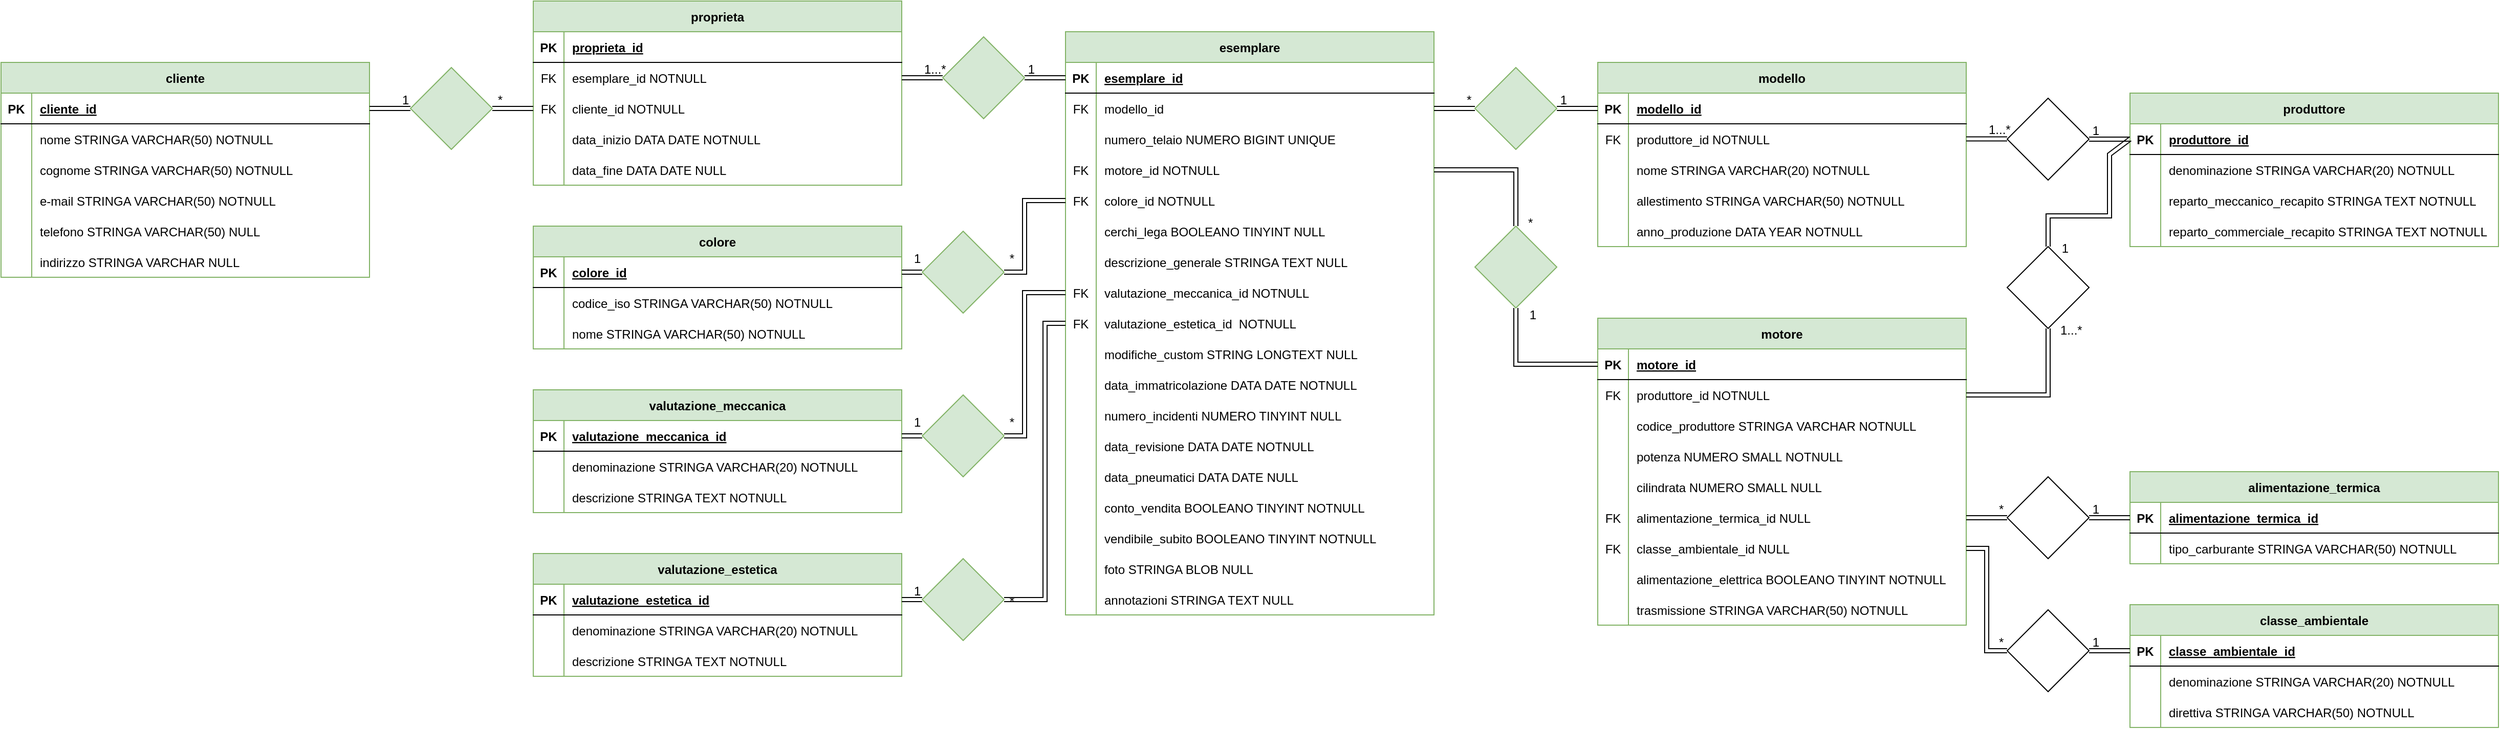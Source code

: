 <mxfile version="14.6.9" type="device"><diagram id="R2lEEEUBdFMjLlhIrx00" name="Page-1"><mxGraphModel dx="2951" dy="1167" grid="0" gridSize="10" guides="1" tooltips="1" connect="1" arrows="1" fold="1" page="0" pageScale="1" pageWidth="827" pageHeight="1169" background="none" math="0" shadow="0" extFonts="Permanent Marker^https://fonts.googleapis.com/css?family=Permanent+Marker"><root><mxCell id="0"/><mxCell id="1" parent="0"/><mxCell id="zMTOWQzuyq2FLJ0_0NzY-1" value="modello" style="shape=table;startSize=30;container=1;collapsible=1;childLayout=tableLayout;fixedRows=1;rowLines=0;fontStyle=1;align=center;resizeLast=1;fillColor=#d5e8d4;strokeColor=#82b366;" vertex="1" parent="1"><mxGeometry x="1910" y="610" width="360" height="180" as="geometry"/></mxCell><mxCell id="zMTOWQzuyq2FLJ0_0NzY-2" value="" style="shape=partialRectangle;collapsible=0;dropTarget=0;pointerEvents=0;fillColor=none;top=0;left=0;bottom=1;right=0;points=[[0,0.5],[1,0.5]];portConstraint=eastwest;" vertex="1" parent="zMTOWQzuyq2FLJ0_0NzY-1"><mxGeometry y="30" width="360" height="30" as="geometry"/></mxCell><mxCell id="zMTOWQzuyq2FLJ0_0NzY-3" value="PK" style="shape=partialRectangle;connectable=0;fillColor=none;top=0;left=0;bottom=0;right=0;fontStyle=1;overflow=hidden;" vertex="1" parent="zMTOWQzuyq2FLJ0_0NzY-2"><mxGeometry width="30" height="30" as="geometry"/></mxCell><mxCell id="zMTOWQzuyq2FLJ0_0NzY-4" value="modello_id" style="shape=partialRectangle;connectable=0;fillColor=none;top=0;left=0;bottom=0;right=0;align=left;spacingLeft=6;fontStyle=5;overflow=hidden;" vertex="1" parent="zMTOWQzuyq2FLJ0_0NzY-2"><mxGeometry x="30" width="330" height="30" as="geometry"/></mxCell><mxCell id="zMTOWQzuyq2FLJ0_0NzY-8" value="" style="shape=partialRectangle;collapsible=0;dropTarget=0;pointerEvents=0;fillColor=none;top=0;left=0;bottom=0;right=0;points=[[0,0.5],[1,0.5]];portConstraint=eastwest;" vertex="1" parent="zMTOWQzuyq2FLJ0_0NzY-1"><mxGeometry y="60" width="360" height="30" as="geometry"/></mxCell><mxCell id="zMTOWQzuyq2FLJ0_0NzY-9" value="FK" style="shape=partialRectangle;connectable=0;fillColor=none;top=0;left=0;bottom=0;right=0;editable=1;overflow=hidden;" vertex="1" parent="zMTOWQzuyq2FLJ0_0NzY-8"><mxGeometry width="30" height="30" as="geometry"/></mxCell><mxCell id="zMTOWQzuyq2FLJ0_0NzY-10" value="produttore_id NOTNULL" style="shape=partialRectangle;connectable=0;top=0;left=0;bottom=0;right=0;align=left;spacingLeft=6;overflow=hidden;fillColor=none;" vertex="1" parent="zMTOWQzuyq2FLJ0_0NzY-8"><mxGeometry x="30" width="330" height="30" as="geometry"/></mxCell><mxCell id="zMTOWQzuyq2FLJ0_0NzY-11" value="" style="shape=partialRectangle;collapsible=0;dropTarget=0;pointerEvents=0;fillColor=none;top=0;left=0;bottom=0;right=0;points=[[0,0.5],[1,0.5]];portConstraint=eastwest;" vertex="1" parent="zMTOWQzuyq2FLJ0_0NzY-1"><mxGeometry y="90" width="360" height="30" as="geometry"/></mxCell><mxCell id="zMTOWQzuyq2FLJ0_0NzY-12" value="" style="shape=partialRectangle;connectable=0;fillColor=none;top=0;left=0;bottom=0;right=0;editable=1;overflow=hidden;" vertex="1" parent="zMTOWQzuyq2FLJ0_0NzY-11"><mxGeometry width="30" height="30" as="geometry"/></mxCell><mxCell id="zMTOWQzuyq2FLJ0_0NzY-13" value="nome STRINGA         VARCHAR(20)         NOTNULL" style="shape=partialRectangle;connectable=0;top=0;left=0;bottom=0;right=0;align=left;spacingLeft=6;overflow=hidden;fillColor=none;" vertex="1" parent="zMTOWQzuyq2FLJ0_0NzY-11"><mxGeometry x="30" width="330" height="30" as="geometry"/></mxCell><mxCell id="zMTOWQzuyq2FLJ0_0NzY-466" value="" style="shape=partialRectangle;collapsible=0;dropTarget=0;pointerEvents=0;fillColor=none;top=0;left=0;bottom=0;right=0;points=[[0,0.5],[1,0.5]];portConstraint=eastwest;" vertex="1" parent="zMTOWQzuyq2FLJ0_0NzY-1"><mxGeometry y="120" width="360" height="30" as="geometry"/></mxCell><mxCell id="zMTOWQzuyq2FLJ0_0NzY-467" value="" style="shape=partialRectangle;connectable=0;fillColor=none;top=0;left=0;bottom=0;right=0;editable=1;overflow=hidden;" vertex="1" parent="zMTOWQzuyq2FLJ0_0NzY-466"><mxGeometry width="30" height="30" as="geometry"/></mxCell><mxCell id="zMTOWQzuyq2FLJ0_0NzY-468" value="allestimento STRINGA VARCHAR(50) NOTNULL" style="shape=partialRectangle;connectable=0;top=0;left=0;bottom=0;right=0;align=left;spacingLeft=6;overflow=hidden;fillColor=none;" vertex="1" parent="zMTOWQzuyq2FLJ0_0NzY-466"><mxGeometry x="30" width="330" height="30" as="geometry"/></mxCell><mxCell id="zMTOWQzuyq2FLJ0_0NzY-34" value="" style="shape=partialRectangle;collapsible=0;dropTarget=0;pointerEvents=0;fillColor=none;top=0;left=0;bottom=0;right=0;points=[[0,0.5],[1,0.5]];portConstraint=eastwest;" vertex="1" parent="zMTOWQzuyq2FLJ0_0NzY-1"><mxGeometry y="150" width="360" height="30" as="geometry"/></mxCell><mxCell id="zMTOWQzuyq2FLJ0_0NzY-35" value="" style="shape=partialRectangle;connectable=0;fillColor=none;top=0;left=0;bottom=0;right=0;editable=1;overflow=hidden;" vertex="1" parent="zMTOWQzuyq2FLJ0_0NzY-34"><mxGeometry width="30" height="30" as="geometry"/></mxCell><mxCell id="zMTOWQzuyq2FLJ0_0NzY-36" value="anno_produzione         DATA            YEAR                NOTNULL" style="shape=partialRectangle;connectable=0;top=0;left=0;bottom=0;right=0;align=left;spacingLeft=6;overflow=hidden;fillColor=none;" vertex="1" parent="zMTOWQzuyq2FLJ0_0NzY-34"><mxGeometry x="30" width="330" height="30" as="geometry"/></mxCell><mxCell id="zMTOWQzuyq2FLJ0_0NzY-74" value="esemplare" style="shape=table;startSize=30;container=1;collapsible=1;childLayout=tableLayout;fixedRows=1;rowLines=0;fontStyle=1;align=center;resizeLast=1;fillColor=#d5e8d4;strokeColor=#82b366;" vertex="1" parent="1"><mxGeometry x="1390" y="580" width="360" height="570" as="geometry"/></mxCell><mxCell id="zMTOWQzuyq2FLJ0_0NzY-75" value="" style="shape=partialRectangle;collapsible=0;dropTarget=0;pointerEvents=0;top=0;left=0;bottom=1;right=0;points=[[0,0.5],[1,0.5]];portConstraint=eastwest;fillColor=none;" vertex="1" parent="zMTOWQzuyq2FLJ0_0NzY-74"><mxGeometry y="30" width="360" height="30" as="geometry"/></mxCell><mxCell id="zMTOWQzuyq2FLJ0_0NzY-76" value="PK" style="shape=partialRectangle;connectable=0;top=0;left=0;bottom=0;right=0;fontStyle=1;overflow=hidden;fillColor=none;" vertex="1" parent="zMTOWQzuyq2FLJ0_0NzY-75"><mxGeometry width="30" height="30" as="geometry"/></mxCell><mxCell id="zMTOWQzuyq2FLJ0_0NzY-77" value="esemplare_id" style="shape=partialRectangle;connectable=0;top=0;left=0;bottom=0;right=0;align=left;spacingLeft=6;fontStyle=5;overflow=hidden;fillColor=none;" vertex="1" parent="zMTOWQzuyq2FLJ0_0NzY-75"><mxGeometry x="30" width="330" height="30" as="geometry"/></mxCell><mxCell id="zMTOWQzuyq2FLJ0_0NzY-132" value="" style="shape=partialRectangle;collapsible=0;dropTarget=0;pointerEvents=0;top=0;left=0;bottom=0;right=0;points=[[0,0.5],[1,0.5]];portConstraint=eastwest;fillColor=none;" vertex="1" parent="zMTOWQzuyq2FLJ0_0NzY-74"><mxGeometry y="60" width="360" height="30" as="geometry"/></mxCell><mxCell id="zMTOWQzuyq2FLJ0_0NzY-133" value="FK" style="shape=partialRectangle;connectable=0;top=0;left=0;bottom=0;right=0;editable=1;overflow=hidden;fillColor=none;" vertex="1" parent="zMTOWQzuyq2FLJ0_0NzY-132"><mxGeometry width="30" height="30" as="geometry"/></mxCell><mxCell id="zMTOWQzuyq2FLJ0_0NzY-134" value="modello_id" style="shape=partialRectangle;connectable=0;top=0;left=0;bottom=0;right=0;align=left;spacingLeft=6;overflow=hidden;strokeColor=#82b366;fillColor=none;" vertex="1" parent="zMTOWQzuyq2FLJ0_0NzY-132"><mxGeometry x="30" width="330" height="30" as="geometry"/></mxCell><mxCell id="zMTOWQzuyq2FLJ0_0NzY-78" value="" style="shape=partialRectangle;collapsible=0;dropTarget=0;pointerEvents=0;top=0;left=0;bottom=0;right=0;points=[[0,0.5],[1,0.5]];portConstraint=eastwest;fillColor=none;" vertex="1" parent="zMTOWQzuyq2FLJ0_0NzY-74"><mxGeometry y="90" width="360" height="30" as="geometry"/></mxCell><mxCell id="zMTOWQzuyq2FLJ0_0NzY-79" value="" style="shape=partialRectangle;connectable=0;top=0;left=0;bottom=0;right=0;editable=1;overflow=hidden;fillColor=none;" vertex="1" parent="zMTOWQzuyq2FLJ0_0NzY-78"><mxGeometry width="30" height="30" as="geometry"/></mxCell><mxCell id="zMTOWQzuyq2FLJ0_0NzY-80" value="numero_telaio           NUMERO          BIGINT              UNIQUE" style="shape=partialRectangle;connectable=0;top=0;left=0;bottom=0;right=0;align=left;spacingLeft=6;overflow=hidden;strokeColor=#82b366;fillColor=none;" vertex="1" parent="zMTOWQzuyq2FLJ0_0NzY-78"><mxGeometry x="30" width="330" height="30" as="geometry"/></mxCell><mxCell id="zMTOWQzuyq2FLJ0_0NzY-129" value="" style="shape=partialRectangle;collapsible=0;dropTarget=0;pointerEvents=0;top=0;left=0;bottom=0;right=0;points=[[0,0.5],[1,0.5]];portConstraint=eastwest;fillColor=none;" vertex="1" parent="zMTOWQzuyq2FLJ0_0NzY-74"><mxGeometry y="120" width="360" height="30" as="geometry"/></mxCell><mxCell id="zMTOWQzuyq2FLJ0_0NzY-130" value="FK" style="shape=partialRectangle;connectable=0;top=0;left=0;bottom=0;right=0;editable=1;overflow=hidden;fillColor=none;" vertex="1" parent="zMTOWQzuyq2FLJ0_0NzY-129"><mxGeometry width="30" height="30" as="geometry"/></mxCell><mxCell id="zMTOWQzuyq2FLJ0_0NzY-131" value="motore_id NOTNULL" style="shape=partialRectangle;connectable=0;top=0;left=0;bottom=0;right=0;align=left;spacingLeft=6;overflow=hidden;strokeColor=#82b366;fillColor=none;" vertex="1" parent="zMTOWQzuyq2FLJ0_0NzY-129"><mxGeometry x="30" width="330" height="30" as="geometry"/></mxCell><mxCell id="zMTOWQzuyq2FLJ0_0NzY-90" value="" style="shape=partialRectangle;collapsible=0;dropTarget=0;pointerEvents=0;top=0;left=0;bottom=0;right=0;points=[[0,0.5],[1,0.5]];portConstraint=eastwest;fillColor=none;" vertex="1" parent="zMTOWQzuyq2FLJ0_0NzY-74"><mxGeometry y="150" width="360" height="30" as="geometry"/></mxCell><mxCell id="zMTOWQzuyq2FLJ0_0NzY-91" value="FK" style="shape=partialRectangle;connectable=0;top=0;left=0;bottom=0;right=0;editable=1;overflow=hidden;fillColor=none;" vertex="1" parent="zMTOWQzuyq2FLJ0_0NzY-90"><mxGeometry width="30" height="30" as="geometry"/></mxCell><mxCell id="zMTOWQzuyq2FLJ0_0NzY-92" value="colore_id NOTNULL" style="shape=partialRectangle;connectable=0;top=0;left=0;bottom=0;right=0;align=left;spacingLeft=6;overflow=hidden;strokeColor=#82b366;fillColor=none;" vertex="1" parent="zMTOWQzuyq2FLJ0_0NzY-90"><mxGeometry x="30" width="330" height="30" as="geometry"/></mxCell><mxCell id="zMTOWQzuyq2FLJ0_0NzY-81" value="" style="shape=partialRectangle;collapsible=0;dropTarget=0;pointerEvents=0;top=0;left=0;bottom=0;right=0;points=[[0,0.5],[1,0.5]];portConstraint=eastwest;fillColor=none;" vertex="1" parent="zMTOWQzuyq2FLJ0_0NzY-74"><mxGeometry y="180" width="360" height="30" as="geometry"/></mxCell><mxCell id="zMTOWQzuyq2FLJ0_0NzY-82" value="" style="shape=partialRectangle;connectable=0;top=0;left=0;bottom=0;right=0;editable=1;overflow=hidden;fillColor=none;" vertex="1" parent="zMTOWQzuyq2FLJ0_0NzY-81"><mxGeometry width="30" height="30" as="geometry"/></mxCell><mxCell id="zMTOWQzuyq2FLJ0_0NzY-83" value="cerchi_lega                BOOLEANO        TINYINT             NULL" style="shape=partialRectangle;connectable=0;top=0;left=0;bottom=0;right=0;align=left;spacingLeft=6;overflow=hidden;strokeColor=#82b366;fillColor=none;" vertex="1" parent="zMTOWQzuyq2FLJ0_0NzY-81"><mxGeometry x="30" width="330" height="30" as="geometry"/></mxCell><mxCell id="zMTOWQzuyq2FLJ0_0NzY-114" value="" style="shape=partialRectangle;collapsible=0;dropTarget=0;pointerEvents=0;top=0;left=0;bottom=0;right=0;points=[[0,0.5],[1,0.5]];portConstraint=eastwest;fillColor=none;" vertex="1" parent="zMTOWQzuyq2FLJ0_0NzY-74"><mxGeometry y="210" width="360" height="30" as="geometry"/></mxCell><mxCell id="zMTOWQzuyq2FLJ0_0NzY-115" value="" style="shape=partialRectangle;connectable=0;top=0;left=0;bottom=0;right=0;editable=1;overflow=hidden;fillColor=none;" vertex="1" parent="zMTOWQzuyq2FLJ0_0NzY-114"><mxGeometry width="30" height="30" as="geometry"/></mxCell><mxCell id="zMTOWQzuyq2FLJ0_0NzY-116" value="descrizione_generale    STRINGA         TEXT                NULL" style="shape=partialRectangle;connectable=0;top=0;left=0;bottom=0;right=0;align=left;spacingLeft=6;overflow=hidden;strokeColor=#82b366;fillColor=none;" vertex="1" parent="zMTOWQzuyq2FLJ0_0NzY-114"><mxGeometry x="30" width="330" height="30" as="geometry"/></mxCell><mxCell id="zMTOWQzuyq2FLJ0_0NzY-117" value="" style="shape=partialRectangle;collapsible=0;dropTarget=0;pointerEvents=0;top=0;left=0;bottom=0;right=0;points=[[0,0.5],[1,0.5]];portConstraint=eastwest;fillColor=none;" vertex="1" parent="zMTOWQzuyq2FLJ0_0NzY-74"><mxGeometry y="240" width="360" height="30" as="geometry"/></mxCell><mxCell id="zMTOWQzuyq2FLJ0_0NzY-118" value="FK" style="shape=partialRectangle;connectable=0;top=0;left=0;bottom=0;right=0;editable=1;overflow=hidden;fillColor=none;" vertex="1" parent="zMTOWQzuyq2FLJ0_0NzY-117"><mxGeometry width="30" height="30" as="geometry"/></mxCell><mxCell id="zMTOWQzuyq2FLJ0_0NzY-119" value="valutazione_meccanica_id NOTNULL" style="shape=partialRectangle;connectable=0;top=0;left=0;bottom=0;right=0;align=left;spacingLeft=6;overflow=hidden;strokeColor=#82b366;fillColor=none;" vertex="1" parent="zMTOWQzuyq2FLJ0_0NzY-117"><mxGeometry x="30" width="330" height="30" as="geometry"/></mxCell><mxCell id="zMTOWQzuyq2FLJ0_0NzY-120" value="" style="shape=partialRectangle;collapsible=0;dropTarget=0;pointerEvents=0;top=0;left=0;bottom=0;right=0;points=[[0,0.5],[1,0.5]];portConstraint=eastwest;fillColor=none;" vertex="1" parent="zMTOWQzuyq2FLJ0_0NzY-74"><mxGeometry y="270" width="360" height="30" as="geometry"/></mxCell><mxCell id="zMTOWQzuyq2FLJ0_0NzY-121" value="FK" style="shape=partialRectangle;connectable=0;top=0;left=0;bottom=0;right=0;editable=1;overflow=hidden;fillColor=none;" vertex="1" parent="zMTOWQzuyq2FLJ0_0NzY-120"><mxGeometry width="30" height="30" as="geometry"/></mxCell><mxCell id="zMTOWQzuyq2FLJ0_0NzY-122" value="valutazione_estetica_id  NOTNULL" style="shape=partialRectangle;connectable=0;top=0;left=0;bottom=0;right=0;align=left;spacingLeft=6;overflow=hidden;strokeColor=#82b366;fillColor=none;" vertex="1" parent="zMTOWQzuyq2FLJ0_0NzY-120"><mxGeometry x="30" width="330" height="30" as="geometry"/></mxCell><mxCell id="zMTOWQzuyq2FLJ0_0NzY-554" value="" style="shape=partialRectangle;collapsible=0;dropTarget=0;pointerEvents=0;top=0;left=0;bottom=0;right=0;points=[[0,0.5],[1,0.5]];portConstraint=eastwest;fillColor=none;" vertex="1" parent="zMTOWQzuyq2FLJ0_0NzY-74"><mxGeometry y="300" width="360" height="30" as="geometry"/></mxCell><mxCell id="zMTOWQzuyq2FLJ0_0NzY-555" value="" style="shape=partialRectangle;connectable=0;top=0;left=0;bottom=0;right=0;editable=1;overflow=hidden;fillColor=none;" vertex="1" parent="zMTOWQzuyq2FLJ0_0NzY-554"><mxGeometry width="30" height="30" as="geometry"/></mxCell><mxCell id="zMTOWQzuyq2FLJ0_0NzY-556" value="modifiche_custom STRING LONGTEXT NULL" style="shape=partialRectangle;connectable=0;top=0;left=0;bottom=0;right=0;align=left;spacingLeft=6;overflow=hidden;strokeColor=#36393d;fillColor=none;" vertex="1" parent="zMTOWQzuyq2FLJ0_0NzY-554"><mxGeometry x="30" width="330" height="30" as="geometry"/></mxCell><mxCell id="zMTOWQzuyq2FLJ0_0NzY-84" value="" style="shape=partialRectangle;collapsible=0;dropTarget=0;pointerEvents=0;top=0;left=0;bottom=0;right=0;points=[[0,0.5],[1,0.5]];portConstraint=eastwest;fillColor=none;" vertex="1" parent="zMTOWQzuyq2FLJ0_0NzY-74"><mxGeometry y="330" width="360" height="30" as="geometry"/></mxCell><mxCell id="zMTOWQzuyq2FLJ0_0NzY-85" value="" style="shape=partialRectangle;connectable=0;top=0;left=0;bottom=0;right=0;editable=1;overflow=hidden;fillColor=none;" vertex="1" parent="zMTOWQzuyq2FLJ0_0NzY-84"><mxGeometry width="30" height="30" as="geometry"/></mxCell><mxCell id="zMTOWQzuyq2FLJ0_0NzY-86" value="data_immatricolazione   DATA            DATE                NOTNULL" style="shape=partialRectangle;connectable=0;top=0;left=0;bottom=0;right=0;align=left;spacingLeft=6;overflow=hidden;strokeColor=#82b366;fillColor=none;" vertex="1" parent="zMTOWQzuyq2FLJ0_0NzY-84"><mxGeometry x="30" width="330" height="30" as="geometry"/></mxCell><mxCell id="zMTOWQzuyq2FLJ0_0NzY-93" value="" style="shape=partialRectangle;collapsible=0;dropTarget=0;pointerEvents=0;top=0;left=0;bottom=0;right=0;points=[[0,0.5],[1,0.5]];portConstraint=eastwest;fillColor=none;" vertex="1" parent="zMTOWQzuyq2FLJ0_0NzY-74"><mxGeometry y="360" width="360" height="30" as="geometry"/></mxCell><mxCell id="zMTOWQzuyq2FLJ0_0NzY-94" value="" style="shape=partialRectangle;connectable=0;top=0;left=0;bottom=0;right=0;editable=1;overflow=hidden;fillColor=none;" vertex="1" parent="zMTOWQzuyq2FLJ0_0NzY-93"><mxGeometry width="30" height="30" as="geometry"/></mxCell><mxCell id="zMTOWQzuyq2FLJ0_0NzY-95" value="numero_incidenti        NUMERO          TINYINT             NULL" style="shape=partialRectangle;connectable=0;top=0;left=0;bottom=0;right=0;align=left;spacingLeft=6;overflow=hidden;strokeColor=#82b366;fillColor=none;" vertex="1" parent="zMTOWQzuyq2FLJ0_0NzY-93"><mxGeometry x="30" width="330" height="30" as="geometry"/></mxCell><mxCell id="zMTOWQzuyq2FLJ0_0NzY-96" value="" style="shape=partialRectangle;collapsible=0;dropTarget=0;pointerEvents=0;top=0;left=0;bottom=0;right=0;points=[[0,0.5],[1,0.5]];portConstraint=eastwest;fillColor=none;" vertex="1" parent="zMTOWQzuyq2FLJ0_0NzY-74"><mxGeometry y="390" width="360" height="30" as="geometry"/></mxCell><mxCell id="zMTOWQzuyq2FLJ0_0NzY-97" value="" style="shape=partialRectangle;connectable=0;top=0;left=0;bottom=0;right=0;editable=1;overflow=hidden;fillColor=none;" vertex="1" parent="zMTOWQzuyq2FLJ0_0NzY-96"><mxGeometry width="30" height="30" as="geometry"/></mxCell><mxCell id="zMTOWQzuyq2FLJ0_0NzY-98" value="data_revisione          DATA            DATE                NOTNULL" style="shape=partialRectangle;connectable=0;top=0;left=0;bottom=0;right=0;align=left;spacingLeft=6;overflow=hidden;strokeColor=#82b366;fillColor=none;" vertex="1" parent="zMTOWQzuyq2FLJ0_0NzY-96"><mxGeometry x="30" width="330" height="30" as="geometry"/></mxCell><mxCell id="zMTOWQzuyq2FLJ0_0NzY-99" value="" style="shape=partialRectangle;collapsible=0;dropTarget=0;pointerEvents=0;top=0;left=0;bottom=0;right=0;points=[[0,0.5],[1,0.5]];portConstraint=eastwest;fillColor=none;" vertex="1" parent="zMTOWQzuyq2FLJ0_0NzY-74"><mxGeometry y="420" width="360" height="30" as="geometry"/></mxCell><mxCell id="zMTOWQzuyq2FLJ0_0NzY-100" value="" style="shape=partialRectangle;connectable=0;top=0;left=0;bottom=0;right=0;editable=1;overflow=hidden;fillColor=none;" vertex="1" parent="zMTOWQzuyq2FLJ0_0NzY-99"><mxGeometry width="30" height="30" as="geometry"/></mxCell><mxCell id="zMTOWQzuyq2FLJ0_0NzY-101" value="data_pneumatici         DATA            DATE                NULL" style="shape=partialRectangle;connectable=0;top=0;left=0;bottom=0;right=0;align=left;spacingLeft=6;overflow=hidden;strokeColor=#82b366;fillColor=none;" vertex="1" parent="zMTOWQzuyq2FLJ0_0NzY-99"><mxGeometry x="30" width="330" height="30" as="geometry"/></mxCell><mxCell id="zMTOWQzuyq2FLJ0_0NzY-123" value="" style="shape=partialRectangle;collapsible=0;dropTarget=0;pointerEvents=0;top=0;left=0;bottom=0;right=0;points=[[0,0.5],[1,0.5]];portConstraint=eastwest;fillColor=none;" vertex="1" parent="zMTOWQzuyq2FLJ0_0NzY-74"><mxGeometry y="450" width="360" height="30" as="geometry"/></mxCell><mxCell id="zMTOWQzuyq2FLJ0_0NzY-124" value="" style="shape=partialRectangle;connectable=0;top=0;left=0;bottom=0;right=0;editable=1;overflow=hidden;fillColor=none;" vertex="1" parent="zMTOWQzuyq2FLJ0_0NzY-123"><mxGeometry width="30" height="30" as="geometry"/></mxCell><mxCell id="zMTOWQzuyq2FLJ0_0NzY-125" value="conto_vendita           BOOLEANO        TINYINT             NOTNULL" style="shape=partialRectangle;connectable=0;top=0;left=0;bottom=0;right=0;align=left;spacingLeft=6;overflow=hidden;strokeColor=#82b366;fillColor=none;" vertex="1" parent="zMTOWQzuyq2FLJ0_0NzY-123"><mxGeometry x="30" width="330" height="30" as="geometry"/></mxCell><mxCell id="zMTOWQzuyq2FLJ0_0NzY-105" value="" style="shape=partialRectangle;collapsible=0;dropTarget=0;pointerEvents=0;top=0;left=0;bottom=0;right=0;points=[[0,0.5],[1,0.5]];portConstraint=eastwest;fillColor=none;" vertex="1" parent="zMTOWQzuyq2FLJ0_0NzY-74"><mxGeometry y="480" width="360" height="30" as="geometry"/></mxCell><mxCell id="zMTOWQzuyq2FLJ0_0NzY-106" value="" style="shape=partialRectangle;connectable=0;top=0;left=0;bottom=0;right=0;editable=1;overflow=hidden;fillColor=none;" vertex="1" parent="zMTOWQzuyq2FLJ0_0NzY-105"><mxGeometry width="30" height="30" as="geometry"/></mxCell><mxCell id="zMTOWQzuyq2FLJ0_0NzY-107" value="vendibile_subito        BOOLEANO        TINYINT             NOTNULL" style="shape=partialRectangle;connectable=0;top=0;left=0;bottom=0;right=0;align=left;spacingLeft=6;overflow=hidden;strokeColor=#82b366;fillColor=none;" vertex="1" parent="zMTOWQzuyq2FLJ0_0NzY-105"><mxGeometry x="30" width="330" height="30" as="geometry"/></mxCell><mxCell id="zMTOWQzuyq2FLJ0_0NzY-108" value="" style="shape=partialRectangle;collapsible=0;dropTarget=0;pointerEvents=0;top=0;left=0;bottom=0;right=0;points=[[0,0.5],[1,0.5]];portConstraint=eastwest;fillColor=none;" vertex="1" parent="zMTOWQzuyq2FLJ0_0NzY-74"><mxGeometry y="510" width="360" height="30" as="geometry"/></mxCell><mxCell id="zMTOWQzuyq2FLJ0_0NzY-109" value="" style="shape=partialRectangle;connectable=0;top=0;left=0;bottom=0;right=0;editable=1;overflow=hidden;fillColor=none;" vertex="1" parent="zMTOWQzuyq2FLJ0_0NzY-108"><mxGeometry width="30" height="30" as="geometry"/></mxCell><mxCell id="zMTOWQzuyq2FLJ0_0NzY-110" value="foto                    STRINGA         BLOB                NULL" style="shape=partialRectangle;connectable=0;top=0;left=0;bottom=0;right=0;align=left;spacingLeft=6;overflow=hidden;strokeColor=#82b366;fillColor=none;" vertex="1" parent="zMTOWQzuyq2FLJ0_0NzY-108"><mxGeometry x="30" width="330" height="30" as="geometry"/></mxCell><mxCell id="zMTOWQzuyq2FLJ0_0NzY-111" value="" style="shape=partialRectangle;collapsible=0;dropTarget=0;pointerEvents=0;top=0;left=0;bottom=0;right=0;points=[[0,0.5],[1,0.5]];portConstraint=eastwest;fillColor=none;" vertex="1" parent="zMTOWQzuyq2FLJ0_0NzY-74"><mxGeometry y="540" width="360" height="30" as="geometry"/></mxCell><mxCell id="zMTOWQzuyq2FLJ0_0NzY-112" value="" style="shape=partialRectangle;connectable=0;top=0;left=0;bottom=0;right=0;editable=1;overflow=hidden;fillColor=none;" vertex="1" parent="zMTOWQzuyq2FLJ0_0NzY-111"><mxGeometry width="30" height="30" as="geometry"/></mxCell><mxCell id="zMTOWQzuyq2FLJ0_0NzY-113" value="annotazioni             STRINGA         TEXT                NULL" style="shape=partialRectangle;connectable=0;top=0;left=0;bottom=0;right=0;align=left;spacingLeft=6;overflow=hidden;strokeColor=#82b366;fillColor=none;" vertex="1" parent="zMTOWQzuyq2FLJ0_0NzY-111"><mxGeometry x="30" width="330" height="30" as="geometry"/></mxCell><mxCell id="zMTOWQzuyq2FLJ0_0NzY-135" value="motore" style="shape=table;startSize=30;container=1;collapsible=1;childLayout=tableLayout;fixedRows=1;rowLines=0;fontStyle=1;align=center;resizeLast=1;fillColor=#d5e8d4;strokeColor=#82b366;" vertex="1" parent="1"><mxGeometry x="1910" y="860" width="360" height="300" as="geometry"><mxRectangle x="790" y="20" width="120" height="30" as="alternateBounds"/></mxGeometry></mxCell><mxCell id="zMTOWQzuyq2FLJ0_0NzY-136" value="" style="shape=partialRectangle;collapsible=0;dropTarget=0;pointerEvents=0;fillColor=none;top=0;left=0;bottom=1;right=0;points=[[0,0.5],[1,0.5]];portConstraint=eastwest;" vertex="1" parent="zMTOWQzuyq2FLJ0_0NzY-135"><mxGeometry y="30" width="360" height="30" as="geometry"/></mxCell><mxCell id="zMTOWQzuyq2FLJ0_0NzY-137" value="PK" style="shape=partialRectangle;connectable=0;fillColor=none;top=0;left=0;bottom=0;right=0;fontStyle=1;overflow=hidden;" vertex="1" parent="zMTOWQzuyq2FLJ0_0NzY-136"><mxGeometry width="30" height="30" as="geometry"/></mxCell><mxCell id="zMTOWQzuyq2FLJ0_0NzY-138" value="motore_id" style="shape=partialRectangle;connectable=0;fillColor=none;top=0;left=0;bottom=0;right=0;align=left;spacingLeft=6;fontStyle=5;overflow=hidden;" vertex="1" parent="zMTOWQzuyq2FLJ0_0NzY-136"><mxGeometry x="30" width="330" height="30" as="geometry"/></mxCell><mxCell id="zMTOWQzuyq2FLJ0_0NzY-398" value="" style="shape=partialRectangle;collapsible=0;dropTarget=0;pointerEvents=0;fillColor=none;top=0;left=0;bottom=0;right=0;points=[[0,0.5],[1,0.5]];portConstraint=eastwest;" vertex="1" parent="zMTOWQzuyq2FLJ0_0NzY-135"><mxGeometry y="60" width="360" height="30" as="geometry"/></mxCell><mxCell id="zMTOWQzuyq2FLJ0_0NzY-399" value="FK" style="shape=partialRectangle;connectable=0;fillColor=none;top=0;left=0;bottom=0;right=0;editable=1;overflow=hidden;" vertex="1" parent="zMTOWQzuyq2FLJ0_0NzY-398"><mxGeometry width="30" height="30" as="geometry"/></mxCell><mxCell id="zMTOWQzuyq2FLJ0_0NzY-400" value="produttore_id NOTNULL" style="shape=partialRectangle;connectable=0;fillColor=none;top=0;left=0;bottom=0;right=0;align=left;spacingLeft=6;overflow=hidden;" vertex="1" parent="zMTOWQzuyq2FLJ0_0NzY-398"><mxGeometry x="30" width="330" height="30" as="geometry"/></mxCell><mxCell id="zMTOWQzuyq2FLJ0_0NzY-148" value="" style="shape=partialRectangle;collapsible=0;dropTarget=0;pointerEvents=0;fillColor=none;top=0;left=0;bottom=0;right=0;points=[[0,0.5],[1,0.5]];portConstraint=eastwest;" vertex="1" parent="zMTOWQzuyq2FLJ0_0NzY-135"><mxGeometry y="90" width="360" height="30" as="geometry"/></mxCell><mxCell id="zMTOWQzuyq2FLJ0_0NzY-149" value="" style="shape=partialRectangle;connectable=0;fillColor=none;top=0;left=0;bottom=0;right=0;editable=1;overflow=hidden;" vertex="1" parent="zMTOWQzuyq2FLJ0_0NzY-148"><mxGeometry width="30" height="30" as="geometry"/></mxCell><mxCell id="zMTOWQzuyq2FLJ0_0NzY-150" value="codice_produttore STRINGA VARCHAR NOTNULL" style="shape=partialRectangle;connectable=0;fillColor=none;top=0;left=0;bottom=0;right=0;align=left;spacingLeft=6;overflow=hidden;" vertex="1" parent="zMTOWQzuyq2FLJ0_0NzY-148"><mxGeometry x="30" width="330" height="30" as="geometry"/></mxCell><mxCell id="zMTOWQzuyq2FLJ0_0NzY-433" value="" style="shape=partialRectangle;collapsible=0;dropTarget=0;pointerEvents=0;fillColor=none;top=0;left=0;bottom=0;right=0;points=[[0,0.5],[1,0.5]];portConstraint=eastwest;" vertex="1" parent="zMTOWQzuyq2FLJ0_0NzY-135"><mxGeometry y="120" width="360" height="30" as="geometry"/></mxCell><mxCell id="zMTOWQzuyq2FLJ0_0NzY-434" value="" style="shape=partialRectangle;connectable=0;fillColor=none;top=0;left=0;bottom=0;right=0;editable=1;overflow=hidden;" vertex="1" parent="zMTOWQzuyq2FLJ0_0NzY-433"><mxGeometry width="30" height="30" as="geometry"/></mxCell><mxCell id="zMTOWQzuyq2FLJ0_0NzY-435" value="potenza NUMERO SMALL NOTNULL" style="shape=partialRectangle;connectable=0;fillColor=none;top=0;left=0;bottom=0;right=0;align=left;spacingLeft=6;overflow=hidden;" vertex="1" parent="zMTOWQzuyq2FLJ0_0NzY-433"><mxGeometry x="30" width="330" height="30" as="geometry"/></mxCell><mxCell id="zMTOWQzuyq2FLJ0_0NzY-551" value="" style="shape=partialRectangle;collapsible=0;dropTarget=0;pointerEvents=0;fillColor=none;top=0;left=0;bottom=0;right=0;points=[[0,0.5],[1,0.5]];portConstraint=eastwest;" vertex="1" parent="zMTOWQzuyq2FLJ0_0NzY-135"><mxGeometry y="150" width="360" height="30" as="geometry"/></mxCell><mxCell id="zMTOWQzuyq2FLJ0_0NzY-552" value="" style="shape=partialRectangle;connectable=0;fillColor=none;top=0;left=0;bottom=0;right=0;editable=1;overflow=hidden;" vertex="1" parent="zMTOWQzuyq2FLJ0_0NzY-551"><mxGeometry width="30" height="30" as="geometry"/></mxCell><mxCell id="zMTOWQzuyq2FLJ0_0NzY-553" value="cilindrata NUMERO SMALL NULL" style="shape=partialRectangle;connectable=0;fillColor=none;top=0;left=0;bottom=0;right=0;align=left;spacingLeft=6;overflow=hidden;" vertex="1" parent="zMTOWQzuyq2FLJ0_0NzY-551"><mxGeometry x="30" width="330" height="30" as="geometry"/></mxCell><mxCell id="zMTOWQzuyq2FLJ0_0NzY-142" value="" style="shape=partialRectangle;collapsible=0;dropTarget=0;pointerEvents=0;fillColor=none;top=0;left=0;bottom=0;right=0;points=[[0,0.5],[1,0.5]];portConstraint=eastwest;" vertex="1" parent="zMTOWQzuyq2FLJ0_0NzY-135"><mxGeometry y="180" width="360" height="30" as="geometry"/></mxCell><mxCell id="zMTOWQzuyq2FLJ0_0NzY-143" value="FK" style="shape=partialRectangle;connectable=0;fillColor=none;top=0;left=0;bottom=0;right=0;editable=1;overflow=hidden;" vertex="1" parent="zMTOWQzuyq2FLJ0_0NzY-142"><mxGeometry width="30" height="30" as="geometry"/></mxCell><mxCell id="zMTOWQzuyq2FLJ0_0NzY-144" value="alimentazione_termica_id NULL" style="shape=partialRectangle;connectable=0;top=0;left=0;bottom=0;right=0;align=left;spacingLeft=6;overflow=hidden;strokeColor=#82b366;fillColor=none;" vertex="1" parent="zMTOWQzuyq2FLJ0_0NzY-142"><mxGeometry x="30" width="330" height="30" as="geometry"/></mxCell><mxCell id="zMTOWQzuyq2FLJ0_0NzY-145" value="" style="shape=partialRectangle;collapsible=0;dropTarget=0;pointerEvents=0;fillColor=none;top=0;left=0;bottom=0;right=0;points=[[0,0.5],[1,0.5]];portConstraint=eastwest;" vertex="1" parent="zMTOWQzuyq2FLJ0_0NzY-135"><mxGeometry y="210" width="360" height="30" as="geometry"/></mxCell><mxCell id="zMTOWQzuyq2FLJ0_0NzY-146" value="FK" style="shape=partialRectangle;connectable=0;fillColor=none;top=0;left=0;bottom=0;right=0;editable=1;overflow=hidden;" vertex="1" parent="zMTOWQzuyq2FLJ0_0NzY-145"><mxGeometry width="30" height="30" as="geometry"/></mxCell><mxCell id="zMTOWQzuyq2FLJ0_0NzY-147" value="classe_ambientale_id NULL" style="shape=partialRectangle;connectable=0;top=0;left=0;bottom=0;right=0;align=left;spacingLeft=6;overflow=hidden;strokeColor=#82b366;fillColor=none;" vertex="1" parent="zMTOWQzuyq2FLJ0_0NzY-145"><mxGeometry x="30" width="330" height="30" as="geometry"/></mxCell><mxCell id="zMTOWQzuyq2FLJ0_0NzY-151" value="" style="shape=partialRectangle;collapsible=0;dropTarget=0;pointerEvents=0;fillColor=none;top=0;left=0;bottom=0;right=0;points=[[0,0.5],[1,0.5]];portConstraint=eastwest;" vertex="1" parent="zMTOWQzuyq2FLJ0_0NzY-135"><mxGeometry y="240" width="360" height="30" as="geometry"/></mxCell><mxCell id="zMTOWQzuyq2FLJ0_0NzY-152" value="" style="shape=partialRectangle;connectable=0;fillColor=none;top=0;left=0;bottom=0;right=0;editable=1;overflow=hidden;" vertex="1" parent="zMTOWQzuyq2FLJ0_0NzY-151"><mxGeometry width="30" height="30" as="geometry"/></mxCell><mxCell id="zMTOWQzuyq2FLJ0_0NzY-153" value="alimentazione_elettrica BOOLEANO TINYINT NOTNULL" style="shape=partialRectangle;connectable=0;fillColor=none;top=0;left=0;bottom=0;right=0;align=left;spacingLeft=6;overflow=hidden;" vertex="1" parent="zMTOWQzuyq2FLJ0_0NzY-151"><mxGeometry x="30" width="330" height="30" as="geometry"/></mxCell><mxCell id="zMTOWQzuyq2FLJ0_0NzY-557" value="" style="shape=partialRectangle;collapsible=0;dropTarget=0;pointerEvents=0;fillColor=none;top=0;left=0;bottom=0;right=0;points=[[0,0.5],[1,0.5]];portConstraint=eastwest;" vertex="1" parent="zMTOWQzuyq2FLJ0_0NzY-135"><mxGeometry y="270" width="360" height="30" as="geometry"/></mxCell><mxCell id="zMTOWQzuyq2FLJ0_0NzY-558" value="" style="shape=partialRectangle;connectable=0;fillColor=none;top=0;left=0;bottom=0;right=0;editable=1;overflow=hidden;" vertex="1" parent="zMTOWQzuyq2FLJ0_0NzY-557"><mxGeometry width="30" height="30" as="geometry"/></mxCell><mxCell id="zMTOWQzuyq2FLJ0_0NzY-559" value="trasmissione STRINGA VARCHAR(50) NOTNULL" style="shape=partialRectangle;connectable=0;fillColor=none;top=0;left=0;bottom=0;right=0;align=left;spacingLeft=6;overflow=hidden;" vertex="1" parent="zMTOWQzuyq2FLJ0_0NzY-557"><mxGeometry x="30" width="330" height="30" as="geometry"/></mxCell><mxCell id="zMTOWQzuyq2FLJ0_0NzY-196" value="cliente" style="shape=table;startSize=30;container=1;collapsible=1;childLayout=tableLayout;fixedRows=1;rowLines=0;fontStyle=1;align=center;resizeLast=1;fillColor=#d5e8d4;strokeColor=#82b366;flipH=0;" vertex="1" parent="1"><mxGeometry x="350" y="610" width="360" height="210" as="geometry"/></mxCell><mxCell id="zMTOWQzuyq2FLJ0_0NzY-197" value="" style="shape=partialRectangle;collapsible=0;dropTarget=0;pointerEvents=0;fillColor=none;top=0;left=0;bottom=1;right=0;points=[[0,0.5],[1,0.5]];portConstraint=eastwest;" vertex="1" parent="zMTOWQzuyq2FLJ0_0NzY-196"><mxGeometry y="30" width="360" height="30" as="geometry"/></mxCell><mxCell id="zMTOWQzuyq2FLJ0_0NzY-198" value="PK" style="shape=partialRectangle;connectable=0;fillColor=none;top=0;left=0;bottom=0;right=0;fontStyle=1;overflow=hidden;" vertex="1" parent="zMTOWQzuyq2FLJ0_0NzY-197"><mxGeometry width="30" height="30" as="geometry"/></mxCell><mxCell id="zMTOWQzuyq2FLJ0_0NzY-199" value="cliente_id" style="shape=partialRectangle;connectable=0;fillColor=none;top=0;left=0;bottom=0;right=0;align=left;spacingLeft=6;fontStyle=5;overflow=hidden;" vertex="1" parent="zMTOWQzuyq2FLJ0_0NzY-197"><mxGeometry x="30" width="330" height="30" as="geometry"/></mxCell><mxCell id="zMTOWQzuyq2FLJ0_0NzY-203" value="" style="shape=partialRectangle;collapsible=0;dropTarget=0;pointerEvents=0;fillColor=none;top=0;left=0;bottom=0;right=0;points=[[0,0.5],[1,0.5]];portConstraint=eastwest;" vertex="1" parent="zMTOWQzuyq2FLJ0_0NzY-196"><mxGeometry y="60" width="360" height="30" as="geometry"/></mxCell><mxCell id="zMTOWQzuyq2FLJ0_0NzY-204" value="" style="shape=partialRectangle;connectable=0;fillColor=none;top=0;left=0;bottom=0;right=0;editable=1;overflow=hidden;" vertex="1" parent="zMTOWQzuyq2FLJ0_0NzY-203"><mxGeometry width="30" height="30" as="geometry"/></mxCell><mxCell id="zMTOWQzuyq2FLJ0_0NzY-205" value="nome STRINGA            VARCHAR(50)         NOTNULL" style="shape=partialRectangle;connectable=0;top=0;left=0;bottom=0;right=0;align=left;spacingLeft=6;overflow=hidden;strokeColor=#82b366;fillColor=none;" vertex="1" parent="zMTOWQzuyq2FLJ0_0NzY-203"><mxGeometry x="30" width="330" height="30" as="geometry"/></mxCell><mxCell id="zMTOWQzuyq2FLJ0_0NzY-258" value="" style="shape=partialRectangle;collapsible=0;dropTarget=0;pointerEvents=0;fillColor=none;top=0;left=0;bottom=0;right=0;points=[[0,0.5],[1,0.5]];portConstraint=eastwest;" vertex="1" parent="zMTOWQzuyq2FLJ0_0NzY-196"><mxGeometry y="90" width="360" height="30" as="geometry"/></mxCell><mxCell id="zMTOWQzuyq2FLJ0_0NzY-259" value="" style="shape=partialRectangle;connectable=0;fillColor=none;top=0;left=0;bottom=0;right=0;editable=1;overflow=hidden;" vertex="1" parent="zMTOWQzuyq2FLJ0_0NzY-258"><mxGeometry width="30" height="30" as="geometry"/></mxCell><mxCell id="zMTOWQzuyq2FLJ0_0NzY-260" value="cognome STRINGA            VARCHAR(50)         NOTNULL" style="shape=partialRectangle;connectable=0;top=0;left=0;bottom=0;right=0;align=left;spacingLeft=6;overflow=hidden;strokeColor=#82b366;fillColor=none;" vertex="1" parent="zMTOWQzuyq2FLJ0_0NzY-258"><mxGeometry x="30" width="330" height="30" as="geometry"/></mxCell><mxCell id="zMTOWQzuyq2FLJ0_0NzY-385" value="" style="shape=partialRectangle;collapsible=0;dropTarget=0;pointerEvents=0;fillColor=none;top=0;left=0;bottom=0;right=0;points=[[0,0.5],[1,0.5]];portConstraint=eastwest;" vertex="1" parent="zMTOWQzuyq2FLJ0_0NzY-196"><mxGeometry y="120" width="360" height="30" as="geometry"/></mxCell><mxCell id="zMTOWQzuyq2FLJ0_0NzY-386" value="" style="shape=partialRectangle;connectable=0;fillColor=none;top=0;left=0;bottom=0;right=0;editable=1;overflow=hidden;" vertex="1" parent="zMTOWQzuyq2FLJ0_0NzY-385"><mxGeometry width="30" height="30" as="geometry"/></mxCell><mxCell id="zMTOWQzuyq2FLJ0_0NzY-387" value="e-mail STRINGA VARCHAR(50) NOTNULL" style="shape=partialRectangle;connectable=0;top=0;left=0;bottom=0;right=0;align=left;spacingLeft=6;overflow=hidden;strokeColor=#82b366;fillColor=none;" vertex="1" parent="zMTOWQzuyq2FLJ0_0NzY-385"><mxGeometry x="30" width="330" height="30" as="geometry"/></mxCell><mxCell id="zMTOWQzuyq2FLJ0_0NzY-209" value="" style="shape=partialRectangle;collapsible=0;dropTarget=0;pointerEvents=0;fillColor=none;top=0;left=0;bottom=0;right=0;points=[[0,0.5],[1,0.5]];portConstraint=eastwest;" vertex="1" parent="zMTOWQzuyq2FLJ0_0NzY-196"><mxGeometry y="150" width="360" height="30" as="geometry"/></mxCell><mxCell id="zMTOWQzuyq2FLJ0_0NzY-210" value="" style="shape=partialRectangle;connectable=0;fillColor=none;top=0;left=0;bottom=0;right=0;editable=1;overflow=hidden;" vertex="1" parent="zMTOWQzuyq2FLJ0_0NzY-209"><mxGeometry width="30" height="30" as="geometry"/></mxCell><mxCell id="zMTOWQzuyq2FLJ0_0NzY-211" value="telefono STRINGA VARCHAR(50) NULL" style="shape=partialRectangle;connectable=0;top=0;left=0;bottom=0;right=0;align=left;spacingLeft=6;overflow=hidden;strokeColor=#82b366;fillColor=none;" vertex="1" parent="zMTOWQzuyq2FLJ0_0NzY-209"><mxGeometry x="30" width="330" height="30" as="geometry"/></mxCell><mxCell id="zMTOWQzuyq2FLJ0_0NzY-206" value="" style="shape=partialRectangle;collapsible=0;dropTarget=0;pointerEvents=0;fillColor=none;top=0;left=0;bottom=0;right=0;points=[[0,0.5],[1,0.5]];portConstraint=eastwest;" vertex="1" parent="zMTOWQzuyq2FLJ0_0NzY-196"><mxGeometry y="180" width="360" height="30" as="geometry"/></mxCell><mxCell id="zMTOWQzuyq2FLJ0_0NzY-207" value="" style="shape=partialRectangle;connectable=0;fillColor=none;top=0;left=0;bottom=0;right=0;editable=1;overflow=hidden;" vertex="1" parent="zMTOWQzuyq2FLJ0_0NzY-206"><mxGeometry width="30" height="30" as="geometry"/></mxCell><mxCell id="zMTOWQzuyq2FLJ0_0NzY-208" value="indirizzo STRINGA          VARCHAR             NULL" style="shape=partialRectangle;connectable=0;top=0;left=0;bottom=0;right=0;align=left;spacingLeft=6;overflow=hidden;strokeColor=#82b366;fillColor=none;" vertex="1" parent="zMTOWQzuyq2FLJ0_0NzY-206"><mxGeometry x="30" width="330" height="30" as="geometry"/></mxCell><mxCell id="zMTOWQzuyq2FLJ0_0NzY-261" value="valutazione_meccanica" style="shape=table;startSize=30;container=1;collapsible=1;childLayout=tableLayout;fixedRows=1;rowLines=0;fontStyle=1;align=center;resizeLast=1;fillColor=#d5e8d4;strokeColor=#82b366;" vertex="1" parent="1"><mxGeometry x="870" y="930" width="360" height="120" as="geometry"/></mxCell><mxCell id="zMTOWQzuyq2FLJ0_0NzY-262" value="" style="shape=partialRectangle;collapsible=0;dropTarget=0;pointerEvents=0;fillColor=none;top=0;left=0;bottom=1;right=0;points=[[0,0.5],[1,0.5]];portConstraint=eastwest;" vertex="1" parent="zMTOWQzuyq2FLJ0_0NzY-261"><mxGeometry y="30" width="360" height="30" as="geometry"/></mxCell><mxCell id="zMTOWQzuyq2FLJ0_0NzY-263" value="PK" style="shape=partialRectangle;connectable=0;fillColor=none;top=0;left=0;bottom=0;right=0;fontStyle=1;overflow=hidden;" vertex="1" parent="zMTOWQzuyq2FLJ0_0NzY-262"><mxGeometry width="30" height="30" as="geometry"/></mxCell><mxCell id="zMTOWQzuyq2FLJ0_0NzY-264" value="valutazione_meccanica_id" style="shape=partialRectangle;connectable=0;fillColor=none;top=0;left=0;bottom=0;right=0;align=left;spacingLeft=6;fontStyle=5;overflow=hidden;" vertex="1" parent="zMTOWQzuyq2FLJ0_0NzY-262"><mxGeometry x="30" width="330" height="30" as="geometry"/></mxCell><mxCell id="zMTOWQzuyq2FLJ0_0NzY-265" value="" style="shape=partialRectangle;collapsible=0;dropTarget=0;pointerEvents=0;fillColor=none;top=0;left=0;bottom=0;right=0;points=[[0,0.5],[1,0.5]];portConstraint=eastwest;" vertex="1" parent="zMTOWQzuyq2FLJ0_0NzY-261"><mxGeometry y="60" width="360" height="30" as="geometry"/></mxCell><mxCell id="zMTOWQzuyq2FLJ0_0NzY-266" value="" style="shape=partialRectangle;connectable=0;fillColor=none;top=0;left=0;bottom=0;right=0;editable=1;overflow=hidden;" vertex="1" parent="zMTOWQzuyq2FLJ0_0NzY-265"><mxGeometry width="30" height="30" as="geometry"/></mxCell><mxCell id="zMTOWQzuyq2FLJ0_0NzY-267" value="denominazione STRINGA VARCHAR(20) NOTNULL" style="shape=partialRectangle;connectable=0;fillColor=none;top=0;left=0;bottom=0;right=0;align=left;spacingLeft=6;overflow=hidden;" vertex="1" parent="zMTOWQzuyq2FLJ0_0NzY-265"><mxGeometry x="30" width="330" height="30" as="geometry"/></mxCell><mxCell id="zMTOWQzuyq2FLJ0_0NzY-268" value="" style="shape=partialRectangle;collapsible=0;dropTarget=0;pointerEvents=0;fillColor=none;top=0;left=0;bottom=0;right=0;points=[[0,0.5],[1,0.5]];portConstraint=eastwest;" vertex="1" parent="zMTOWQzuyq2FLJ0_0NzY-261"><mxGeometry y="90" width="360" height="30" as="geometry"/></mxCell><mxCell id="zMTOWQzuyq2FLJ0_0NzY-269" value="" style="shape=partialRectangle;connectable=0;fillColor=none;top=0;left=0;bottom=0;right=0;editable=1;overflow=hidden;" vertex="1" parent="zMTOWQzuyq2FLJ0_0NzY-268"><mxGeometry width="30" height="30" as="geometry"/></mxCell><mxCell id="zMTOWQzuyq2FLJ0_0NzY-270" value="descrizione STRINGA TEXT NOTNULL" style="shape=partialRectangle;connectable=0;fillColor=none;top=0;left=0;bottom=0;right=0;align=left;spacingLeft=6;overflow=hidden;" vertex="1" parent="zMTOWQzuyq2FLJ0_0NzY-268"><mxGeometry x="30" width="330" height="30" as="geometry"/></mxCell><mxCell id="zMTOWQzuyq2FLJ0_0NzY-319" value="colore" style="shape=table;startSize=30;container=1;collapsible=1;childLayout=tableLayout;fixedRows=1;rowLines=0;fontStyle=1;align=center;resizeLast=1;fillColor=#d5e8d4;strokeColor=#82b366;" vertex="1" parent="1"><mxGeometry x="870" y="770" width="360" height="120" as="geometry"/></mxCell><mxCell id="zMTOWQzuyq2FLJ0_0NzY-320" value="" style="shape=partialRectangle;collapsible=0;dropTarget=0;pointerEvents=0;fillColor=none;top=0;left=0;bottom=1;right=0;points=[[0,0.5],[1,0.5]];portConstraint=eastwest;" vertex="1" parent="zMTOWQzuyq2FLJ0_0NzY-319"><mxGeometry y="30" width="360" height="30" as="geometry"/></mxCell><mxCell id="zMTOWQzuyq2FLJ0_0NzY-321" value="PK" style="shape=partialRectangle;connectable=0;fillColor=none;top=0;left=0;bottom=0;right=0;fontStyle=1;overflow=hidden;" vertex="1" parent="zMTOWQzuyq2FLJ0_0NzY-320"><mxGeometry width="30" height="30" as="geometry"/></mxCell><mxCell id="zMTOWQzuyq2FLJ0_0NzY-322" value="colore_id" style="shape=partialRectangle;connectable=0;fillColor=none;top=0;left=0;bottom=0;right=0;align=left;spacingLeft=6;fontStyle=5;overflow=hidden;" vertex="1" parent="zMTOWQzuyq2FLJ0_0NzY-320"><mxGeometry x="30" width="330" height="30" as="geometry"/></mxCell><mxCell id="zMTOWQzuyq2FLJ0_0NzY-323" value="" style="shape=partialRectangle;collapsible=0;dropTarget=0;pointerEvents=0;fillColor=none;top=0;left=0;bottom=0;right=0;points=[[0,0.5],[1,0.5]];portConstraint=eastwest;" vertex="1" parent="zMTOWQzuyq2FLJ0_0NzY-319"><mxGeometry y="60" width="360" height="30" as="geometry"/></mxCell><mxCell id="zMTOWQzuyq2FLJ0_0NzY-324" value="" style="shape=partialRectangle;connectable=0;fillColor=none;top=0;left=0;bottom=0;right=0;editable=1;overflow=hidden;" vertex="1" parent="zMTOWQzuyq2FLJ0_0NzY-323"><mxGeometry width="30" height="30" as="geometry"/></mxCell><mxCell id="zMTOWQzuyq2FLJ0_0NzY-325" value="codice_iso STRINGA VARCHAR(50) NOTNULL" style="shape=partialRectangle;connectable=0;fillColor=none;top=0;left=0;bottom=0;right=0;align=left;spacingLeft=6;overflow=hidden;" vertex="1" parent="zMTOWQzuyq2FLJ0_0NzY-323"><mxGeometry x="30" width="330" height="30" as="geometry"/></mxCell><mxCell id="zMTOWQzuyq2FLJ0_0NzY-401" value="" style="shape=partialRectangle;collapsible=0;dropTarget=0;pointerEvents=0;fillColor=none;top=0;left=0;bottom=0;right=0;points=[[0,0.5],[1,0.5]];portConstraint=eastwest;" vertex="1" parent="zMTOWQzuyq2FLJ0_0NzY-319"><mxGeometry y="90" width="360" height="30" as="geometry"/></mxCell><mxCell id="zMTOWQzuyq2FLJ0_0NzY-402" value="" style="shape=partialRectangle;connectable=0;fillColor=none;top=0;left=0;bottom=0;right=0;editable=1;overflow=hidden;" vertex="1" parent="zMTOWQzuyq2FLJ0_0NzY-401"><mxGeometry width="30" height="30" as="geometry"/></mxCell><mxCell id="zMTOWQzuyq2FLJ0_0NzY-403" value="nome STRINGA VARCHAR(50) NOTNULL" style="shape=partialRectangle;connectable=0;fillColor=none;top=0;left=0;bottom=0;right=0;align=left;spacingLeft=6;overflow=hidden;" vertex="1" parent="zMTOWQzuyq2FLJ0_0NzY-401"><mxGeometry x="30" width="330" height="30" as="geometry"/></mxCell><mxCell id="zMTOWQzuyq2FLJ0_0NzY-341" value="alimentazione_termica" style="shape=table;startSize=30;container=1;collapsible=1;childLayout=tableLayout;fixedRows=1;rowLines=0;fontStyle=1;align=center;resizeLast=1;fillColor=#d5e8d4;strokeColor=#82b366;" vertex="1" parent="1"><mxGeometry x="2430" y="1010" width="360" height="90" as="geometry"/></mxCell><mxCell id="zMTOWQzuyq2FLJ0_0NzY-342" value="" style="shape=partialRectangle;collapsible=0;dropTarget=0;pointerEvents=0;fillColor=none;top=0;left=0;bottom=1;right=0;points=[[0,0.5],[1,0.5]];portConstraint=eastwest;" vertex="1" parent="zMTOWQzuyq2FLJ0_0NzY-341"><mxGeometry y="30" width="360" height="30" as="geometry"/></mxCell><mxCell id="zMTOWQzuyq2FLJ0_0NzY-343" value="PK" style="shape=partialRectangle;connectable=0;fillColor=none;top=0;left=0;bottom=0;right=0;fontStyle=1;overflow=hidden;" vertex="1" parent="zMTOWQzuyq2FLJ0_0NzY-342"><mxGeometry width="30" height="30" as="geometry"/></mxCell><mxCell id="zMTOWQzuyq2FLJ0_0NzY-344" value="alimentazione_termica_id" style="shape=partialRectangle;connectable=0;fillColor=none;top=0;left=0;bottom=0;right=0;align=left;spacingLeft=6;fontStyle=5;overflow=hidden;" vertex="1" parent="zMTOWQzuyq2FLJ0_0NzY-342"><mxGeometry x="30" width="330" height="30" as="geometry"/></mxCell><mxCell id="zMTOWQzuyq2FLJ0_0NzY-345" value="" style="shape=partialRectangle;collapsible=0;dropTarget=0;pointerEvents=0;fillColor=none;top=0;left=0;bottom=0;right=0;points=[[0,0.5],[1,0.5]];portConstraint=eastwest;" vertex="1" parent="zMTOWQzuyq2FLJ0_0NzY-341"><mxGeometry y="60" width="360" height="30" as="geometry"/></mxCell><mxCell id="zMTOWQzuyq2FLJ0_0NzY-346" value="" style="shape=partialRectangle;connectable=0;fillColor=none;top=0;left=0;bottom=0;right=0;editable=1;overflow=hidden;" vertex="1" parent="zMTOWQzuyq2FLJ0_0NzY-345"><mxGeometry width="30" height="30" as="geometry"/></mxCell><mxCell id="zMTOWQzuyq2FLJ0_0NzY-347" value="tipo_carburante STRINGA VARCHAR(50) NOTNULL" style="shape=partialRectangle;connectable=0;fillColor=none;top=0;left=0;bottom=0;right=0;align=left;spacingLeft=6;overflow=hidden;" vertex="1" parent="zMTOWQzuyq2FLJ0_0NzY-345"><mxGeometry x="30" width="330" height="30" as="geometry"/></mxCell><mxCell id="zMTOWQzuyq2FLJ0_0NzY-363" value="classe_ambientale" style="shape=table;startSize=30;container=1;collapsible=1;childLayout=tableLayout;fixedRows=1;rowLines=0;fontStyle=1;align=center;resizeLast=1;fillColor=#d5e8d4;strokeColor=#82b366;" vertex="1" parent="1"><mxGeometry x="2430" y="1140" width="360" height="120" as="geometry"/></mxCell><mxCell id="zMTOWQzuyq2FLJ0_0NzY-364" value="" style="shape=partialRectangle;collapsible=0;dropTarget=0;pointerEvents=0;fillColor=none;top=0;left=0;bottom=1;right=0;points=[[0,0.5],[1,0.5]];portConstraint=eastwest;" vertex="1" parent="zMTOWQzuyq2FLJ0_0NzY-363"><mxGeometry y="30" width="360" height="30" as="geometry"/></mxCell><mxCell id="zMTOWQzuyq2FLJ0_0NzY-365" value="PK" style="shape=partialRectangle;connectable=0;fillColor=none;top=0;left=0;bottom=0;right=0;fontStyle=1;overflow=hidden;" vertex="1" parent="zMTOWQzuyq2FLJ0_0NzY-364"><mxGeometry width="30" height="30" as="geometry"/></mxCell><mxCell id="zMTOWQzuyq2FLJ0_0NzY-366" value="classe_ambientale_id" style="shape=partialRectangle;connectable=0;top=0;left=0;bottom=0;right=0;align=left;spacingLeft=6;fontStyle=5;overflow=hidden;fillColor=none;" vertex="1" parent="zMTOWQzuyq2FLJ0_0NzY-364"><mxGeometry x="30" width="330" height="30" as="geometry"/></mxCell><mxCell id="zMTOWQzuyq2FLJ0_0NzY-367" value="" style="shape=partialRectangle;collapsible=0;dropTarget=0;pointerEvents=0;fillColor=none;top=0;left=0;bottom=0;right=0;points=[[0,0.5],[1,0.5]];portConstraint=eastwest;" vertex="1" parent="zMTOWQzuyq2FLJ0_0NzY-363"><mxGeometry y="60" width="360" height="30" as="geometry"/></mxCell><mxCell id="zMTOWQzuyq2FLJ0_0NzY-368" value="" style="shape=partialRectangle;connectable=0;fillColor=none;top=0;left=0;bottom=0;right=0;editable=1;overflow=hidden;" vertex="1" parent="zMTOWQzuyq2FLJ0_0NzY-367"><mxGeometry width="30" height="30" as="geometry"/></mxCell><mxCell id="zMTOWQzuyq2FLJ0_0NzY-369" value="denominazione STRINGA         VARCHAR(20)         NOTNULL" style="shape=partialRectangle;connectable=0;top=0;left=0;bottom=0;right=0;align=left;spacingLeft=6;overflow=hidden;fillColor=none;" vertex="1" parent="zMTOWQzuyq2FLJ0_0NzY-367"><mxGeometry x="30" width="330" height="30" as="geometry"/></mxCell><mxCell id="zMTOWQzuyq2FLJ0_0NzY-370" value="" style="shape=partialRectangle;collapsible=0;dropTarget=0;pointerEvents=0;fillColor=none;top=0;left=0;bottom=0;right=0;points=[[0,0.5],[1,0.5]];portConstraint=eastwest;" vertex="1" parent="zMTOWQzuyq2FLJ0_0NzY-363"><mxGeometry y="90" width="360" height="30" as="geometry"/></mxCell><mxCell id="zMTOWQzuyq2FLJ0_0NzY-371" value="" style="shape=partialRectangle;connectable=0;fillColor=none;top=0;left=0;bottom=0;right=0;editable=1;overflow=hidden;" vertex="1" parent="zMTOWQzuyq2FLJ0_0NzY-370"><mxGeometry width="30" height="30" as="geometry"/></mxCell><mxCell id="zMTOWQzuyq2FLJ0_0NzY-372" value="direttiva STRINGA         VARCHAR(50)         NOTNULL" style="shape=partialRectangle;connectable=0;top=0;left=0;bottom=0;right=0;align=left;spacingLeft=6;overflow=hidden;fillColor=none;" vertex="1" parent="zMTOWQzuyq2FLJ0_0NzY-370"><mxGeometry x="30" width="330" height="30" as="geometry"/></mxCell><mxCell id="zMTOWQzuyq2FLJ0_0NzY-388" value="valutazione_estetica" style="shape=table;startSize=30;container=1;collapsible=1;childLayout=tableLayout;fixedRows=1;rowLines=0;fontStyle=1;align=center;resizeLast=1;fillColor=#d5e8d4;strokeColor=#82b366;" vertex="1" parent="1"><mxGeometry x="870" y="1090" width="360" height="120" as="geometry"/></mxCell><mxCell id="zMTOWQzuyq2FLJ0_0NzY-389" value="" style="shape=partialRectangle;collapsible=0;dropTarget=0;pointerEvents=0;fillColor=none;top=0;left=0;bottom=1;right=0;points=[[0,0.5],[1,0.5]];portConstraint=eastwest;" vertex="1" parent="zMTOWQzuyq2FLJ0_0NzY-388"><mxGeometry y="30" width="360" height="30" as="geometry"/></mxCell><mxCell id="zMTOWQzuyq2FLJ0_0NzY-390" value="PK" style="shape=partialRectangle;connectable=0;fillColor=none;top=0;left=0;bottom=0;right=0;fontStyle=1;overflow=hidden;" vertex="1" parent="zMTOWQzuyq2FLJ0_0NzY-389"><mxGeometry width="30" height="30" as="geometry"/></mxCell><mxCell id="zMTOWQzuyq2FLJ0_0NzY-391" value="valutazione_estetica_id" style="shape=partialRectangle;connectable=0;fillColor=none;top=0;left=0;bottom=0;right=0;align=left;spacingLeft=6;fontStyle=5;overflow=hidden;" vertex="1" parent="zMTOWQzuyq2FLJ0_0NzY-389"><mxGeometry x="30" width="330" height="30" as="geometry"/></mxCell><mxCell id="zMTOWQzuyq2FLJ0_0NzY-392" value="" style="shape=partialRectangle;collapsible=0;dropTarget=0;pointerEvents=0;fillColor=none;top=0;left=0;bottom=0;right=0;points=[[0,0.5],[1,0.5]];portConstraint=eastwest;" vertex="1" parent="zMTOWQzuyq2FLJ0_0NzY-388"><mxGeometry y="60" width="360" height="30" as="geometry"/></mxCell><mxCell id="zMTOWQzuyq2FLJ0_0NzY-393" value="" style="shape=partialRectangle;connectable=0;fillColor=none;top=0;left=0;bottom=0;right=0;editable=1;overflow=hidden;" vertex="1" parent="zMTOWQzuyq2FLJ0_0NzY-392"><mxGeometry width="30" height="30" as="geometry"/></mxCell><mxCell id="zMTOWQzuyq2FLJ0_0NzY-394" value="denominazione STRINGA VARCHAR(20) NOTNULL" style="shape=partialRectangle;connectable=0;fillColor=none;top=0;left=0;bottom=0;right=0;align=left;spacingLeft=6;overflow=hidden;" vertex="1" parent="zMTOWQzuyq2FLJ0_0NzY-392"><mxGeometry x="30" width="330" height="30" as="geometry"/></mxCell><mxCell id="zMTOWQzuyq2FLJ0_0NzY-395" value="" style="shape=partialRectangle;collapsible=0;dropTarget=0;pointerEvents=0;fillColor=none;top=0;left=0;bottom=0;right=0;points=[[0,0.5],[1,0.5]];portConstraint=eastwest;" vertex="1" parent="zMTOWQzuyq2FLJ0_0NzY-388"><mxGeometry y="90" width="360" height="30" as="geometry"/></mxCell><mxCell id="zMTOWQzuyq2FLJ0_0NzY-396" value="" style="shape=partialRectangle;connectable=0;fillColor=none;top=0;left=0;bottom=0;right=0;editable=1;overflow=hidden;" vertex="1" parent="zMTOWQzuyq2FLJ0_0NzY-395"><mxGeometry width="30" height="30" as="geometry"/></mxCell><mxCell id="zMTOWQzuyq2FLJ0_0NzY-397" value="descrizione STRINGA TEXT NOTNULL" style="shape=partialRectangle;connectable=0;fillColor=none;top=0;left=0;bottom=0;right=0;align=left;spacingLeft=6;overflow=hidden;" vertex="1" parent="zMTOWQzuyq2FLJ0_0NzY-395"><mxGeometry x="30" width="330" height="30" as="geometry"/></mxCell><mxCell id="zMTOWQzuyq2FLJ0_0NzY-404" value="produttore" style="shape=table;startSize=30;container=1;collapsible=1;childLayout=tableLayout;fixedRows=1;rowLines=0;fontStyle=1;align=center;resizeLast=1;fillColor=#d5e8d4;strokeColor=#82b366;" vertex="1" parent="1"><mxGeometry x="2430" y="640" width="360" height="150" as="geometry"/></mxCell><mxCell id="zMTOWQzuyq2FLJ0_0NzY-405" value="" style="shape=partialRectangle;collapsible=0;dropTarget=0;pointerEvents=0;fillColor=none;top=0;left=0;bottom=1;right=0;points=[[0,0.5],[1,0.5]];portConstraint=eastwest;" vertex="1" parent="zMTOWQzuyq2FLJ0_0NzY-404"><mxGeometry y="30" width="360" height="30" as="geometry"/></mxCell><mxCell id="zMTOWQzuyq2FLJ0_0NzY-406" value="PK" style="shape=partialRectangle;connectable=0;fillColor=none;top=0;left=0;bottom=0;right=0;fontStyle=1;overflow=hidden;" vertex="1" parent="zMTOWQzuyq2FLJ0_0NzY-405"><mxGeometry width="30" height="30" as="geometry"/></mxCell><mxCell id="zMTOWQzuyq2FLJ0_0NzY-407" value="produttore_id" style="shape=partialRectangle;connectable=0;fillColor=none;top=0;left=0;bottom=0;right=0;align=left;spacingLeft=6;fontStyle=5;overflow=hidden;" vertex="1" parent="zMTOWQzuyq2FLJ0_0NzY-405"><mxGeometry x="30" width="330" height="30" as="geometry"/></mxCell><mxCell id="zMTOWQzuyq2FLJ0_0NzY-411" value="" style="shape=partialRectangle;collapsible=0;dropTarget=0;pointerEvents=0;fillColor=none;top=0;left=0;bottom=0;right=0;points=[[0,0.5],[1,0.5]];portConstraint=eastwest;" vertex="1" parent="zMTOWQzuyq2FLJ0_0NzY-404"><mxGeometry y="60" width="360" height="30" as="geometry"/></mxCell><mxCell id="zMTOWQzuyq2FLJ0_0NzY-412" value="" style="shape=partialRectangle;connectable=0;fillColor=none;top=0;left=0;bottom=0;right=0;editable=1;overflow=hidden;" vertex="1" parent="zMTOWQzuyq2FLJ0_0NzY-411"><mxGeometry width="30" height="30" as="geometry"/></mxCell><mxCell id="zMTOWQzuyq2FLJ0_0NzY-413" value="denominazione STRINGA         VARCHAR(20)         NOTNULL" style="shape=partialRectangle;connectable=0;top=0;left=0;bottom=0;right=0;align=left;spacingLeft=6;overflow=hidden;fillColor=none;" vertex="1" parent="zMTOWQzuyq2FLJ0_0NzY-411"><mxGeometry x="30" width="330" height="30" as="geometry"/></mxCell><mxCell id="zMTOWQzuyq2FLJ0_0NzY-408" value="" style="shape=partialRectangle;collapsible=0;dropTarget=0;pointerEvents=0;fillColor=none;top=0;left=0;bottom=0;right=0;points=[[0,0.5],[1,0.5]];portConstraint=eastwest;" vertex="1" parent="zMTOWQzuyq2FLJ0_0NzY-404"><mxGeometry y="90" width="360" height="30" as="geometry"/></mxCell><mxCell id="zMTOWQzuyq2FLJ0_0NzY-409" value="" style="shape=partialRectangle;connectable=0;fillColor=none;top=0;left=0;bottom=0;right=0;editable=1;overflow=hidden;" vertex="1" parent="zMTOWQzuyq2FLJ0_0NzY-408"><mxGeometry width="30" height="30" as="geometry"/></mxCell><mxCell id="zMTOWQzuyq2FLJ0_0NzY-410" value="reparto_meccanico_recapito STRINGA TEXT NOTNULL" style="shape=partialRectangle;connectable=0;top=0;left=0;bottom=0;right=0;align=left;spacingLeft=6;overflow=hidden;fillColor=none;" vertex="1" parent="zMTOWQzuyq2FLJ0_0NzY-408"><mxGeometry x="30" width="330" height="30" as="geometry"/></mxCell><mxCell id="zMTOWQzuyq2FLJ0_0NzY-414" value="" style="shape=partialRectangle;collapsible=0;dropTarget=0;pointerEvents=0;fillColor=none;top=0;left=0;bottom=0;right=0;points=[[0,0.5],[1,0.5]];portConstraint=eastwest;" vertex="1" parent="zMTOWQzuyq2FLJ0_0NzY-404"><mxGeometry y="120" width="360" height="30" as="geometry"/></mxCell><mxCell id="zMTOWQzuyq2FLJ0_0NzY-415" value="" style="shape=partialRectangle;connectable=0;fillColor=none;top=0;left=0;bottom=0;right=0;editable=1;overflow=hidden;" vertex="1" parent="zMTOWQzuyq2FLJ0_0NzY-414"><mxGeometry width="30" height="30" as="geometry"/></mxCell><mxCell id="zMTOWQzuyq2FLJ0_0NzY-416" value="reparto_commerciale_recapito STRINGA TEXT NOTNULL" style="shape=partialRectangle;connectable=0;top=0;left=0;bottom=0;right=0;align=left;spacingLeft=6;overflow=hidden;fillColor=none;" vertex="1" parent="zMTOWQzuyq2FLJ0_0NzY-414"><mxGeometry x="30" width="330" height="30" as="geometry"/></mxCell><mxCell id="zMTOWQzuyq2FLJ0_0NzY-446" value="proprieta" style="shape=table;startSize=30;container=1;collapsible=1;childLayout=tableLayout;fixedRows=1;rowLines=0;fontStyle=1;align=center;resizeLast=1;fillColor=#d5e8d4;strokeColor=#82b366;" vertex="1" parent="1"><mxGeometry x="870" y="550" width="360" height="180" as="geometry"/></mxCell><mxCell id="zMTOWQzuyq2FLJ0_0NzY-447" value="" style="shape=partialRectangle;collapsible=0;dropTarget=0;pointerEvents=0;fillColor=none;top=0;left=0;bottom=1;right=0;points=[[0,0.5],[1,0.5]];portConstraint=eastwest;" vertex="1" parent="zMTOWQzuyq2FLJ0_0NzY-446"><mxGeometry y="30" width="360" height="30" as="geometry"/></mxCell><mxCell id="zMTOWQzuyq2FLJ0_0NzY-448" value="PK" style="shape=partialRectangle;connectable=0;fillColor=none;top=0;left=0;bottom=0;right=0;fontStyle=1;overflow=hidden;" vertex="1" parent="zMTOWQzuyq2FLJ0_0NzY-447"><mxGeometry width="30" height="30" as="geometry"/></mxCell><mxCell id="zMTOWQzuyq2FLJ0_0NzY-449" value="proprieta_id" style="shape=partialRectangle;connectable=0;fillColor=none;top=0;left=0;bottom=0;right=0;align=left;spacingLeft=6;fontStyle=5;overflow=hidden;" vertex="1" parent="zMTOWQzuyq2FLJ0_0NzY-447"><mxGeometry x="30" width="330" height="30" as="geometry"/></mxCell><mxCell id="zMTOWQzuyq2FLJ0_0NzY-453" value="" style="shape=partialRectangle;collapsible=0;dropTarget=0;pointerEvents=0;fillColor=none;top=0;left=0;bottom=0;right=0;points=[[0,0.5],[1,0.5]];portConstraint=eastwest;" vertex="1" parent="zMTOWQzuyq2FLJ0_0NzY-446"><mxGeometry y="60" width="360" height="30" as="geometry"/></mxCell><mxCell id="zMTOWQzuyq2FLJ0_0NzY-454" value="FK" style="shape=partialRectangle;connectable=0;fillColor=none;top=0;left=0;bottom=0;right=0;editable=1;overflow=hidden;" vertex="1" parent="zMTOWQzuyq2FLJ0_0NzY-453"><mxGeometry width="30" height="30" as="geometry"/></mxCell><mxCell id="zMTOWQzuyq2FLJ0_0NzY-455" value="esemplare_id NOTNULL" style="shape=partialRectangle;connectable=0;top=0;left=0;bottom=0;right=0;align=left;spacingLeft=6;overflow=hidden;strokeColor=#82b366;fillColor=none;" vertex="1" parent="zMTOWQzuyq2FLJ0_0NzY-453"><mxGeometry x="30" width="330" height="30" as="geometry"/></mxCell><mxCell id="zMTOWQzuyq2FLJ0_0NzY-450" value="" style="shape=partialRectangle;collapsible=0;dropTarget=0;pointerEvents=0;fillColor=none;top=0;left=0;bottom=0;right=0;points=[[0,0.5],[1,0.5]];portConstraint=eastwest;" vertex="1" parent="zMTOWQzuyq2FLJ0_0NzY-446"><mxGeometry y="90" width="360" height="30" as="geometry"/></mxCell><mxCell id="zMTOWQzuyq2FLJ0_0NzY-451" value="FK" style="shape=partialRectangle;connectable=0;fillColor=none;top=0;left=0;bottom=0;right=0;editable=1;overflow=hidden;" vertex="1" parent="zMTOWQzuyq2FLJ0_0NzY-450"><mxGeometry width="30" height="30" as="geometry"/></mxCell><mxCell id="zMTOWQzuyq2FLJ0_0NzY-452" value="cliente_id NOTNULL" style="shape=partialRectangle;connectable=0;top=0;left=0;bottom=0;right=0;align=left;spacingLeft=6;overflow=hidden;strokeColor=#82b366;fillColor=none;" vertex="1" parent="zMTOWQzuyq2FLJ0_0NzY-450"><mxGeometry x="30" width="330" height="30" as="geometry"/></mxCell><mxCell id="zMTOWQzuyq2FLJ0_0NzY-456" value="" style="shape=partialRectangle;collapsible=0;dropTarget=0;pointerEvents=0;fillColor=none;top=0;left=0;bottom=0;right=0;points=[[0,0.5],[1,0.5]];portConstraint=eastwest;" vertex="1" parent="zMTOWQzuyq2FLJ0_0NzY-446"><mxGeometry y="120" width="360" height="30" as="geometry"/></mxCell><mxCell id="zMTOWQzuyq2FLJ0_0NzY-457" value="" style="shape=partialRectangle;connectable=0;fillColor=none;top=0;left=0;bottom=0;right=0;editable=1;overflow=hidden;" vertex="1" parent="zMTOWQzuyq2FLJ0_0NzY-456"><mxGeometry width="30" height="30" as="geometry"/></mxCell><mxCell id="zMTOWQzuyq2FLJ0_0NzY-458" value="data_inizio DATA DATE NOTNULL" style="shape=partialRectangle;connectable=0;top=0;left=0;bottom=0;right=0;align=left;spacingLeft=6;overflow=hidden;strokeColor=#82b366;fillColor=none;" vertex="1" parent="zMTOWQzuyq2FLJ0_0NzY-456"><mxGeometry x="30" width="330" height="30" as="geometry"/></mxCell><mxCell id="zMTOWQzuyq2FLJ0_0NzY-459" value="" style="shape=partialRectangle;collapsible=0;dropTarget=0;pointerEvents=0;fillColor=none;top=0;left=0;bottom=0;right=0;points=[[0,0.5],[1,0.5]];portConstraint=eastwest;" vertex="1" parent="zMTOWQzuyq2FLJ0_0NzY-446"><mxGeometry y="150" width="360" height="30" as="geometry"/></mxCell><mxCell id="zMTOWQzuyq2FLJ0_0NzY-460" value="" style="shape=partialRectangle;connectable=0;fillColor=none;top=0;left=0;bottom=0;right=0;editable=1;overflow=hidden;" vertex="1" parent="zMTOWQzuyq2FLJ0_0NzY-459"><mxGeometry width="30" height="30" as="geometry"/></mxCell><mxCell id="zMTOWQzuyq2FLJ0_0NzY-461" value="data_fine DATA DATE NULL" style="shape=partialRectangle;connectable=0;top=0;left=0;bottom=0;right=0;align=left;spacingLeft=6;overflow=hidden;strokeColor=#82b366;fillColor=none;" vertex="1" parent="zMTOWQzuyq2FLJ0_0NzY-459"><mxGeometry x="30" width="330" height="30" as="geometry"/></mxCell><mxCell id="zMTOWQzuyq2FLJ0_0NzY-477" value="" style="shape=link;html=1;rounded=0;entryX=0;entryY=0.5;entryDx=0;entryDy=0;exitX=1;exitY=0.5;exitDx=0;exitDy=0;startArrow=none;" edge="1" parent="1" source="zMTOWQzuyq2FLJ0_0NzY-499" target="zMTOWQzuyq2FLJ0_0NzY-75"><mxGeometry relative="1" as="geometry"><mxPoint x="1150" y="890" as="sourcePoint"/><mxPoint x="1310" y="890" as="targetPoint"/></mxGeometry></mxCell><mxCell id="zMTOWQzuyq2FLJ0_0NzY-479" value="1" style="resizable=0;html=1;align=right;verticalAlign=bottom;" connectable="0" vertex="1" parent="zMTOWQzuyq2FLJ0_0NzY-477"><mxGeometry x="1" relative="1" as="geometry"><mxPoint x="-30" as="offset"/></mxGeometry></mxCell><mxCell id="zMTOWQzuyq2FLJ0_0NzY-480" value="" style="shape=link;html=1;rounded=0;entryX=0;entryY=0.5;entryDx=0;entryDy=0;exitX=1;exitY=0.5;exitDx=0;exitDy=0;startArrow=none;" edge="1" parent="1" source="zMTOWQzuyq2FLJ0_0NzY-495" target="zMTOWQzuyq2FLJ0_0NzY-450"><mxGeometry relative="1" as="geometry"><mxPoint x="700" y="890" as="sourcePoint"/><mxPoint x="860" y="860" as="targetPoint"/></mxGeometry></mxCell><mxCell id="zMTOWQzuyq2FLJ0_0NzY-482" value="*" style="resizable=0;html=1;align=right;verticalAlign=bottom;" connectable="0" vertex="1" parent="zMTOWQzuyq2FLJ0_0NzY-480"><mxGeometry x="1" relative="1" as="geometry"><mxPoint x="-30" as="offset"/></mxGeometry></mxCell><mxCell id="zMTOWQzuyq2FLJ0_0NzY-483" value="" style="shape=link;html=1;rounded=0;entryX=0;entryY=0.5;entryDx=0;entryDy=0;exitX=1;exitY=0.5;exitDx=0;exitDy=0;startArrow=none;" edge="1" parent="1" source="zMTOWQzuyq2FLJ0_0NzY-541" target="zMTOWQzuyq2FLJ0_0NzY-2"><mxGeometry relative="1" as="geometry"><mxPoint x="1810" y="810" as="sourcePoint"/><mxPoint x="1970" y="810" as="targetPoint"/></mxGeometry></mxCell><mxCell id="zMTOWQzuyq2FLJ0_0NzY-485" value="1" style="resizable=0;html=1;align=right;verticalAlign=bottom;" connectable="0" vertex="1" parent="zMTOWQzuyq2FLJ0_0NzY-483"><mxGeometry x="1" relative="1" as="geometry"><mxPoint x="-30" as="offset"/></mxGeometry></mxCell><mxCell id="zMTOWQzuyq2FLJ0_0NzY-486" value="" style="shape=link;html=1;rounded=0;entryX=0;entryY=0.5;entryDx=0;entryDy=0;exitX=1;exitY=0.5;exitDx=0;exitDy=0;startArrow=none;" edge="1" parent="1" source="zMTOWQzuyq2FLJ0_0NzY-545" target="zMTOWQzuyq2FLJ0_0NzY-405"><mxGeometry relative="1" as="geometry"><mxPoint x="2300" y="714.41" as="sourcePoint"/><mxPoint x="2460" y="714.41" as="targetPoint"/></mxGeometry></mxCell><mxCell id="zMTOWQzuyq2FLJ0_0NzY-488" value="1" style="resizable=0;html=1;align=right;verticalAlign=bottom;" connectable="0" vertex="1" parent="zMTOWQzuyq2FLJ0_0NzY-486"><mxGeometry x="1" relative="1" as="geometry"><mxPoint x="-30" as="offset"/></mxGeometry></mxCell><mxCell id="zMTOWQzuyq2FLJ0_0NzY-492" value="" style="shape=link;html=1;rounded=0;exitX=1;exitY=0.5;exitDx=0;exitDy=0;entryX=0;entryY=0.5;entryDx=0;entryDy=0;startArrow=none;" edge="1" parent="1" source="zMTOWQzuyq2FLJ0_0NzY-510" target="zMTOWQzuyq2FLJ0_0NzY-405"><mxGeometry relative="1" as="geometry"><mxPoint x="2310" y="940" as="sourcePoint"/><mxPoint x="2400" y="740" as="targetPoint"/><Array as="points"><mxPoint x="2350" y="760"/><mxPoint x="2410" y="760"/><mxPoint x="2410" y="700"/></Array></mxGeometry></mxCell><mxCell id="zMTOWQzuyq2FLJ0_0NzY-494" value="1" style="resizable=0;html=1;align=right;verticalAlign=bottom;" connectable="0" vertex="1" parent="zMTOWQzuyq2FLJ0_0NzY-492"><mxGeometry x="1" relative="1" as="geometry"><mxPoint x="-60" y="115" as="offset"/></mxGeometry></mxCell><mxCell id="zMTOWQzuyq2FLJ0_0NzY-495" value="" style="rhombus;whiteSpace=wrap;html=1;fillColor=#d5e8d4;strokeColor=#82b366;" vertex="1" parent="1"><mxGeometry x="750" y="615" width="80" height="80" as="geometry"/></mxCell><mxCell id="zMTOWQzuyq2FLJ0_0NzY-496" value="" style="shape=link;html=1;rounded=0;entryX=0;entryY=0.5;entryDx=0;entryDy=0;exitX=1;exitY=0.5;exitDx=0;exitDy=0;endArrow=none;" edge="1" parent="1" source="zMTOWQzuyq2FLJ0_0NzY-197" target="zMTOWQzuyq2FLJ0_0NzY-495"><mxGeometry relative="1" as="geometry"><mxPoint x="710" y="655" as="sourcePoint"/><mxPoint x="870" y="655" as="targetPoint"/></mxGeometry></mxCell><mxCell id="zMTOWQzuyq2FLJ0_0NzY-497" value="1" style="resizable=0;html=1;align=left;verticalAlign=bottom;" connectable="0" vertex="1" parent="zMTOWQzuyq2FLJ0_0NzY-496"><mxGeometry x="-1" relative="1" as="geometry"><mxPoint x="30" as="offset"/></mxGeometry></mxCell><mxCell id="zMTOWQzuyq2FLJ0_0NzY-499" value="" style="rhombus;whiteSpace=wrap;html=1;fillColor=#d5e8d4;strokeColor=#82b366;" vertex="1" parent="1"><mxGeometry x="1270" y="585" width="80" height="80" as="geometry"/></mxCell><mxCell id="zMTOWQzuyq2FLJ0_0NzY-500" value="" style="shape=link;html=1;rounded=0;entryX=0;entryY=0.5;entryDx=0;entryDy=0;exitX=1;exitY=0.5;exitDx=0;exitDy=0;endArrow=none;" edge="1" parent="1" source="zMTOWQzuyq2FLJ0_0NzY-453" target="zMTOWQzuyq2FLJ0_0NzY-499"><mxGeometry relative="1" as="geometry"><mxPoint x="1230" y="625" as="sourcePoint"/><mxPoint x="1390" y="625" as="targetPoint"/></mxGeometry></mxCell><mxCell id="zMTOWQzuyq2FLJ0_0NzY-501" value="1...*" style="resizable=0;html=1;align=left;verticalAlign=bottom;" connectable="0" vertex="1" parent="zMTOWQzuyq2FLJ0_0NzY-500"><mxGeometry x="-1" relative="1" as="geometry"><mxPoint x="20" as="offset"/></mxGeometry></mxCell><mxCell id="zMTOWQzuyq2FLJ0_0NzY-503" value="" style="shape=link;html=1;rounded=0;entryX=0;entryY=0.5;entryDx=0;entryDy=0;exitX=1;exitY=0.5;exitDx=0;exitDy=0;startArrow=none;" edge="1" parent="1" source="zMTOWQzuyq2FLJ0_0NzY-506" target="zMTOWQzuyq2FLJ0_0NzY-136"><mxGeometry relative="1" as="geometry"><mxPoint x="1790" y="820" as="sourcePoint"/><mxPoint x="1950" y="820" as="targetPoint"/><Array as="points"><mxPoint x="1830" y="905"/></Array></mxGeometry></mxCell><mxCell id="zMTOWQzuyq2FLJ0_0NzY-505" value="1" style="resizable=0;html=1;align=right;verticalAlign=bottom;" connectable="0" vertex="1" parent="zMTOWQzuyq2FLJ0_0NzY-503"><mxGeometry x="1" relative="1" as="geometry"><mxPoint x="-60" y="-40" as="offset"/></mxGeometry></mxCell><mxCell id="zMTOWQzuyq2FLJ0_0NzY-506" value="" style="rhombus;whiteSpace=wrap;html=1;fillColor=#d5e8d4;rotation=90;strokeColor=#82b366;" vertex="1" parent="1"><mxGeometry x="1790" y="770" width="80" height="80" as="geometry"/></mxCell><mxCell id="zMTOWQzuyq2FLJ0_0NzY-507" value="" style="shape=link;html=1;rounded=0;entryX=0;entryY=0.5;entryDx=0;entryDy=0;exitX=1;exitY=0.5;exitDx=0;exitDy=0;endArrow=none;" edge="1" parent="1" source="zMTOWQzuyq2FLJ0_0NzY-129" target="zMTOWQzuyq2FLJ0_0NzY-506"><mxGeometry relative="1" as="geometry"><mxPoint x="1750" y="715" as="sourcePoint"/><mxPoint x="1910" y="905" as="targetPoint"/><Array as="points"><mxPoint x="1830" y="715"/></Array></mxGeometry></mxCell><mxCell id="zMTOWQzuyq2FLJ0_0NzY-508" value="*" style="resizable=0;html=1;align=left;verticalAlign=bottom;" connectable="0" vertex="1" parent="zMTOWQzuyq2FLJ0_0NzY-507"><mxGeometry x="-1" relative="1" as="geometry"><mxPoint x="90" y="60" as="offset"/></mxGeometry></mxCell><mxCell id="zMTOWQzuyq2FLJ0_0NzY-510" value="" style="rhombus;whiteSpace=wrap;html=1;fillColor=none;rotation=-90;" vertex="1" parent="1"><mxGeometry x="2310" y="790" width="80" height="80" as="geometry"/></mxCell><mxCell id="zMTOWQzuyq2FLJ0_0NzY-511" value="" style="shape=link;html=1;rounded=0;exitX=1;exitY=0.5;exitDx=0;exitDy=0;entryX=0;entryY=0.5;entryDx=0;entryDy=0;endArrow=none;" edge="1" parent="1" source="zMTOWQzuyq2FLJ0_0NzY-398" target="zMTOWQzuyq2FLJ0_0NzY-510"><mxGeometry relative="1" as="geometry"><mxPoint x="2270" y="935" as="sourcePoint"/><mxPoint x="2430" y="685" as="targetPoint"/><Array as="points"><mxPoint x="2350" y="935"/></Array></mxGeometry></mxCell><mxCell id="zMTOWQzuyq2FLJ0_0NzY-512" value="1...*" style="resizable=0;html=1;align=left;verticalAlign=bottom;" connectable="0" vertex="1" parent="zMTOWQzuyq2FLJ0_0NzY-511"><mxGeometry x="-1" relative="1" as="geometry"><mxPoint x="90" y="-55" as="offset"/></mxGeometry></mxCell><mxCell id="zMTOWQzuyq2FLJ0_0NzY-514" value="" style="shape=link;html=1;rounded=0;entryX=0;entryY=0.5;entryDx=0;entryDy=0;exitX=1;exitY=0.5;exitDx=0;exitDy=0;startArrow=none;" edge="1" parent="1" source="zMTOWQzuyq2FLJ0_0NzY-516" target="zMTOWQzuyq2FLJ0_0NzY-120"><mxGeometry relative="1" as="geometry"><mxPoint x="1150" y="1535" as="sourcePoint"/><mxPoint x="1390" y="1270" as="targetPoint"/><Array as="points"><mxPoint x="1370" y="1135"/><mxPoint x="1370" y="865"/></Array></mxGeometry></mxCell><mxCell id="zMTOWQzuyq2FLJ0_0NzY-515" value="*" style="resizable=0;html=1;align=right;verticalAlign=bottom;" connectable="0" vertex="1" parent="zMTOWQzuyq2FLJ0_0NzY-514"><mxGeometry x="1" relative="1" as="geometry"><mxPoint x="-50" y="280" as="offset"/></mxGeometry></mxCell><mxCell id="zMTOWQzuyq2FLJ0_0NzY-516" value="" style="rhombus;whiteSpace=wrap;html=1;fillColor=#d5e8d4;strokeColor=#82b366;" vertex="1" parent="1"><mxGeometry x="1250" y="1095" width="80" height="80" as="geometry"/></mxCell><mxCell id="zMTOWQzuyq2FLJ0_0NzY-517" value="" style="shape=link;html=1;rounded=0;entryX=0;entryY=0.5;entryDx=0;entryDy=0;exitX=1;exitY=0.5;exitDx=0;exitDy=0;endArrow=none;" edge="1" parent="1" target="zMTOWQzuyq2FLJ0_0NzY-516" source="zMTOWQzuyq2FLJ0_0NzY-389"><mxGeometry relative="1" as="geometry"><mxPoint x="1230" y="1285" as="sourcePoint"/><mxPoint x="1390" y="1285" as="targetPoint"/></mxGeometry></mxCell><mxCell id="zMTOWQzuyq2FLJ0_0NzY-518" value="1" style="resizable=0;html=1;align=left;verticalAlign=bottom;" connectable="0" vertex="1" parent="zMTOWQzuyq2FLJ0_0NzY-517"><mxGeometry x="-1" relative="1" as="geometry"><mxPoint x="10" as="offset"/></mxGeometry></mxCell><mxCell id="zMTOWQzuyq2FLJ0_0NzY-519" value="" style="shape=link;html=1;rounded=0;exitX=1;exitY=0.5;exitDx=0;exitDy=0;startArrow=none;entryX=0;entryY=0.5;entryDx=0;entryDy=0;" edge="1" parent="1" source="zMTOWQzuyq2FLJ0_0NzY-521" target="zMTOWQzuyq2FLJ0_0NzY-342"><mxGeometry relative="1" as="geometry"><mxPoint x="2200" y="1315" as="sourcePoint"/><mxPoint x="2470" y="1030" as="targetPoint"/></mxGeometry></mxCell><mxCell id="zMTOWQzuyq2FLJ0_0NzY-520" value="1" style="resizable=0;html=1;align=right;verticalAlign=bottom;" connectable="0" vertex="1" parent="zMTOWQzuyq2FLJ0_0NzY-519"><mxGeometry x="1" relative="1" as="geometry"><mxPoint x="-30" as="offset"/></mxGeometry></mxCell><mxCell id="zMTOWQzuyq2FLJ0_0NzY-521" value="" style="rhombus;whiteSpace=wrap;html=1;fillColor=none;" vertex="1" parent="1"><mxGeometry x="2310" y="1015" width="80" height="80" as="geometry"/></mxCell><mxCell id="zMTOWQzuyq2FLJ0_0NzY-522" value="" style="shape=link;html=1;rounded=0;entryX=0;entryY=0.5;entryDx=0;entryDy=0;exitX=1;exitY=0.5;exitDx=0;exitDy=0;endArrow=none;" edge="1" parent="1" target="zMTOWQzuyq2FLJ0_0NzY-521" source="zMTOWQzuyq2FLJ0_0NzY-142"><mxGeometry relative="1" as="geometry"><mxPoint x="2280" y="1050" as="sourcePoint"/><mxPoint x="2440" y="1050" as="targetPoint"/></mxGeometry></mxCell><mxCell id="zMTOWQzuyq2FLJ0_0NzY-523" value="*" style="resizable=0;html=1;align=left;verticalAlign=bottom;" connectable="0" vertex="1" parent="zMTOWQzuyq2FLJ0_0NzY-522"><mxGeometry x="-1" relative="1" as="geometry"><mxPoint x="30" as="offset"/></mxGeometry></mxCell><mxCell id="zMTOWQzuyq2FLJ0_0NzY-524" value="" style="shape=link;html=1;rounded=0;entryX=0;entryY=0.5;entryDx=0;entryDy=0;exitX=1;exitY=0.5;exitDx=0;exitDy=0;startArrow=none;" edge="1" parent="1" source="zMTOWQzuyq2FLJ0_0NzY-526" target="zMTOWQzuyq2FLJ0_0NzY-364"><mxGeometry relative="1" as="geometry"><mxPoint x="2160" y="1445" as="sourcePoint"/><mxPoint x="2410" y="1165" as="targetPoint"/></mxGeometry></mxCell><mxCell id="zMTOWQzuyq2FLJ0_0NzY-525" value="1" style="resizable=0;html=1;align=right;verticalAlign=bottom;" connectable="0" vertex="1" parent="zMTOWQzuyq2FLJ0_0NzY-524"><mxGeometry x="1" relative="1" as="geometry"><mxPoint x="-30" as="offset"/></mxGeometry></mxCell><mxCell id="zMTOWQzuyq2FLJ0_0NzY-526" value="" style="rhombus;whiteSpace=wrap;html=1;fillColor=none;" vertex="1" parent="1"><mxGeometry x="2310" y="1145" width="80" height="80" as="geometry"/></mxCell><mxCell id="zMTOWQzuyq2FLJ0_0NzY-527" value="" style="shape=link;html=1;rounded=0;endArrow=none;exitX=1;exitY=0.5;exitDx=0;exitDy=0;entryX=0;entryY=0.5;entryDx=0;entryDy=0;" edge="1" parent="1" target="zMTOWQzuyq2FLJ0_0NzY-526" source="zMTOWQzuyq2FLJ0_0NzY-145"><mxGeometry relative="1" as="geometry"><mxPoint x="2300" y="1080" as="sourcePoint"/><mxPoint x="2310" y="1145" as="targetPoint"/><Array as="points"><mxPoint x="2290" y="1085"/><mxPoint x="2290" y="1185"/></Array></mxGeometry></mxCell><mxCell id="zMTOWQzuyq2FLJ0_0NzY-528" value="*" style="resizable=0;html=1;align=left;verticalAlign=bottom;" connectable="0" vertex="1" parent="zMTOWQzuyq2FLJ0_0NzY-527"><mxGeometry x="-1" relative="1" as="geometry"><mxPoint x="30" y="100" as="offset"/></mxGeometry></mxCell><mxCell id="zMTOWQzuyq2FLJ0_0NzY-529" value="" style="shape=link;html=1;rounded=0;entryX=0;entryY=0.5;entryDx=0;entryDy=0;exitX=0.5;exitY=1;exitDx=0;exitDy=0;startArrow=none;" edge="1" parent="1" source="zMTOWQzuyq2FLJ0_0NzY-531" target="zMTOWQzuyq2FLJ0_0NzY-90"><mxGeometry relative="1" as="geometry"><mxPoint x="1150" y="1095" as="sourcePoint"/><mxPoint x="1390" y="830" as="targetPoint"/><Array as="points"><mxPoint x="1350" y="815"/><mxPoint x="1350" y="745"/></Array></mxGeometry></mxCell><mxCell id="zMTOWQzuyq2FLJ0_0NzY-530" value="*" style="resizable=0;html=1;align=right;verticalAlign=bottom;" connectable="0" vertex="1" parent="zMTOWQzuyq2FLJ0_0NzY-529"><mxGeometry x="1" relative="1" as="geometry"><mxPoint x="-50" y="65" as="offset"/></mxGeometry></mxCell><mxCell id="zMTOWQzuyq2FLJ0_0NzY-531" value="" style="rhombus;whiteSpace=wrap;html=1;fillColor=#d5e8d4;rotation=-90;strokeColor=#82b366;" vertex="1" parent="1"><mxGeometry x="1250" y="775" width="80" height="80" as="geometry"/></mxCell><mxCell id="zMTOWQzuyq2FLJ0_0NzY-532" value="" style="shape=link;html=1;rounded=0;entryX=0.5;entryY=0;entryDx=0;entryDy=0;exitX=1;exitY=0.5;exitDx=0;exitDy=0;endArrow=none;" edge="1" parent="1" target="zMTOWQzuyq2FLJ0_0NzY-531" source="zMTOWQzuyq2FLJ0_0NzY-320"><mxGeometry relative="1" as="geometry"><mxPoint x="1230" y="840" as="sourcePoint"/><mxPoint x="1390" y="840" as="targetPoint"/><Array as="points"/></mxGeometry></mxCell><mxCell id="zMTOWQzuyq2FLJ0_0NzY-533" value="1" style="resizable=0;html=1;align=left;verticalAlign=bottom;" connectable="0" vertex="1" parent="zMTOWQzuyq2FLJ0_0NzY-532"><mxGeometry x="-1" relative="1" as="geometry"><mxPoint x="10" y="-5" as="offset"/></mxGeometry></mxCell><mxCell id="zMTOWQzuyq2FLJ0_0NzY-534" value="" style="shape=link;html=1;rounded=0;entryX=0;entryY=0.5;entryDx=0;entryDy=0;exitX=0.5;exitY=1;exitDx=0;exitDy=0;startArrow=none;" edge="1" parent="1" source="zMTOWQzuyq2FLJ0_0NzY-536" target="zMTOWQzuyq2FLJ0_0NzY-117"><mxGeometry relative="1" as="geometry"><mxPoint x="1150" y="1315" as="sourcePoint"/><mxPoint x="1390" y="1050" as="targetPoint"/><Array as="points"><mxPoint x="1350" y="975"/><mxPoint x="1350" y="835"/></Array></mxGeometry></mxCell><mxCell id="zMTOWQzuyq2FLJ0_0NzY-535" value="*" style="resizable=0;html=1;align=right;verticalAlign=bottom;" connectable="0" vertex="1" parent="zMTOWQzuyq2FLJ0_0NzY-534"><mxGeometry x="1" relative="1" as="geometry"><mxPoint x="-50" y="135" as="offset"/></mxGeometry></mxCell><mxCell id="zMTOWQzuyq2FLJ0_0NzY-536" value="" style="rhombus;whiteSpace=wrap;html=1;fillColor=#d5e8d4;rotation=-90;strokeColor=#82b366;" vertex="1" parent="1"><mxGeometry x="1250" y="935" width="80" height="80" as="geometry"/></mxCell><mxCell id="zMTOWQzuyq2FLJ0_0NzY-537" value="" style="shape=link;html=1;rounded=0;entryX=0.5;entryY=0;entryDx=0;entryDy=0;exitX=1;exitY=0.5;exitDx=0;exitDy=0;endArrow=none;" edge="1" parent="1" target="zMTOWQzuyq2FLJ0_0NzY-536" source="zMTOWQzuyq2FLJ0_0NzY-262"><mxGeometry relative="1" as="geometry"><mxPoint x="1230" y="1060" as="sourcePoint"/><mxPoint x="1390" y="1060" as="targetPoint"/></mxGeometry></mxCell><mxCell id="zMTOWQzuyq2FLJ0_0NzY-538" value="1" style="resizable=0;html=1;align=left;verticalAlign=bottom;" connectable="0" vertex="1" parent="zMTOWQzuyq2FLJ0_0NzY-537"><mxGeometry x="-1" relative="1" as="geometry"><mxPoint x="10" y="-5" as="offset"/></mxGeometry></mxCell><mxCell id="zMTOWQzuyq2FLJ0_0NzY-541" value="" style="rhombus;whiteSpace=wrap;html=1;fillColor=#d5e8d4;strokeColor=#82b366;" vertex="1" parent="1"><mxGeometry x="1790" y="615" width="80" height="80" as="geometry"/></mxCell><mxCell id="zMTOWQzuyq2FLJ0_0NzY-542" value="" style="shape=link;html=1;rounded=0;entryX=0;entryY=0.5;entryDx=0;entryDy=0;exitX=1;exitY=0.5;exitDx=0;exitDy=0;endArrow=none;" edge="1" parent="1" source="zMTOWQzuyq2FLJ0_0NzY-132" target="zMTOWQzuyq2FLJ0_0NzY-541"><mxGeometry relative="1" as="geometry"><mxPoint x="1750" y="655" as="sourcePoint"/><mxPoint x="1910" y="655" as="targetPoint"/></mxGeometry></mxCell><mxCell id="zMTOWQzuyq2FLJ0_0NzY-543" value="*" style="resizable=0;html=1;align=left;verticalAlign=bottom;" connectable="0" vertex="1" parent="zMTOWQzuyq2FLJ0_0NzY-542"><mxGeometry x="-1" relative="1" as="geometry"><mxPoint x="30" as="offset"/></mxGeometry></mxCell><mxCell id="zMTOWQzuyq2FLJ0_0NzY-545" value="" style="rhombus;whiteSpace=wrap;html=1;fillColor=none;" vertex="1" parent="1"><mxGeometry x="2310" y="645" width="80" height="80" as="geometry"/></mxCell><mxCell id="zMTOWQzuyq2FLJ0_0NzY-546" value="" style="shape=link;html=1;rounded=0;entryX=0;entryY=0.5;entryDx=0;entryDy=0;exitX=1;exitY=0.5;exitDx=0;exitDy=0;endArrow=none;" edge="1" parent="1"><mxGeometry relative="1" as="geometry"><mxPoint x="2270.0" y="684.76" as="sourcePoint"/><mxPoint x="2310.0" y="684.76" as="targetPoint"/></mxGeometry></mxCell><mxCell id="zMTOWQzuyq2FLJ0_0NzY-547" value="1...*" style="resizable=0;html=1;align=left;verticalAlign=bottom;" connectable="0" vertex="1" parent="zMTOWQzuyq2FLJ0_0NzY-546"><mxGeometry x="-1" relative="1" as="geometry"><mxPoint x="20" as="offset"/></mxGeometry></mxCell></root></mxGraphModel></diagram></mxfile>